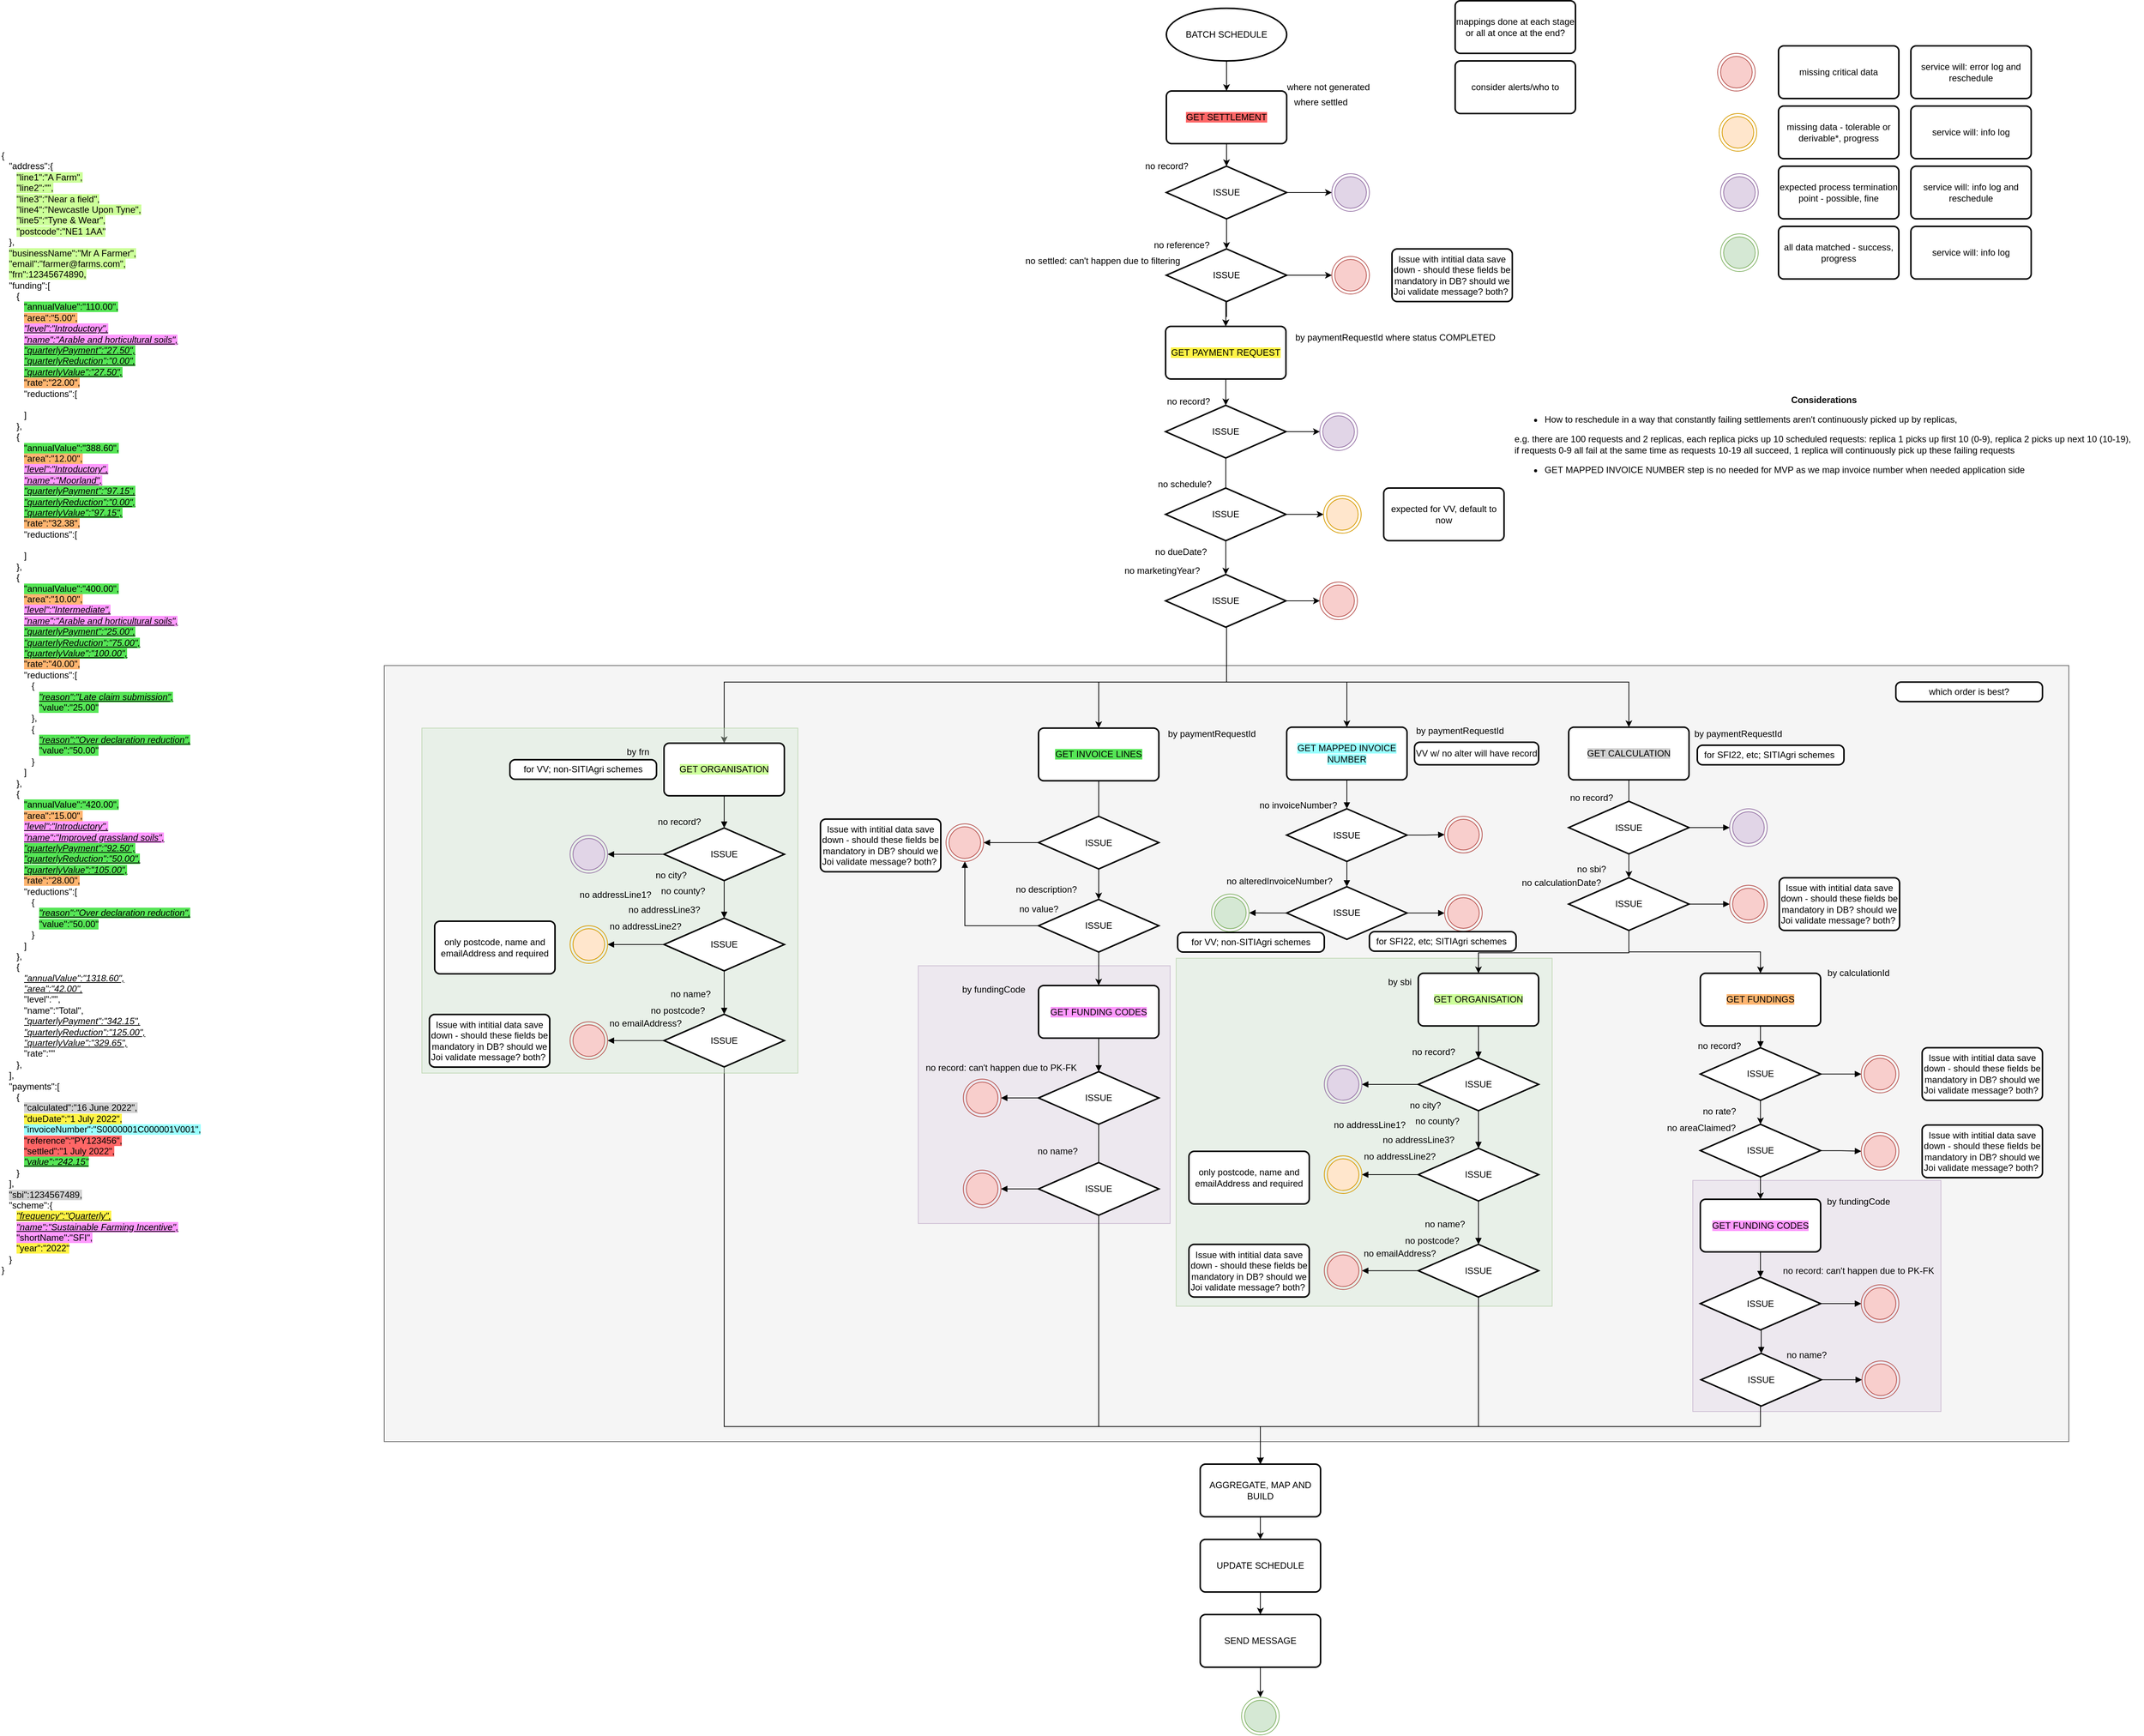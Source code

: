 <mxfile version="20.2.5" type="device"><diagram id="zHEQ0ik8PjDhDu7kq0nJ" name="Page-1"><mxGraphModel dx="5728" dy="2200" grid="1" gridSize="10" guides="1" tooltips="1" connect="1" arrows="1" fold="1" page="1" pageScale="1" pageWidth="827" pageHeight="1169" math="0" shadow="0"><root><mxCell id="0"/><mxCell id="1" parent="0"/><mxCell id="Yik_Grj0OSXRVgtuTlDM-26" value="" style="whiteSpace=wrap;html=1;labelBackgroundColor=#99FFFF;fillColor=#f5f5f5;strokeColor=#666666;fontColor=#333333;" parent="1" vertex="1"><mxGeometry x="-999" y="904.06" width="2240" height="1031.94" as="geometry"/></mxCell><mxCell id="GMnqrUVBTohBAbYzbJco-313" value="" style="whiteSpace=wrap;html=1;labelBackgroundColor=#99FFFF;fillColor=#d5e8d4;opacity=40;strokeColor=#82b366;" parent="1" vertex="1"><mxGeometry x="54" y="1293.25" width="500" height="462.75" as="geometry"/></mxCell><mxCell id="GMnqrUVBTohBAbYzbJco-312" value="" style="whiteSpace=wrap;html=1;labelBackgroundColor=#99FFFF;fillColor=#e1d5e7;opacity=40;strokeColor=#9673a6;" parent="1" vertex="1"><mxGeometry x="741" y="1588.69" width="330" height="307.31" as="geometry"/></mxCell><mxCell id="GMnqrUVBTohBAbYzbJco-311" value="" style="whiteSpace=wrap;html=1;labelBackgroundColor=#99FFFF;fillColor=#e1d5e7;opacity=40;strokeColor=#9673a6;" parent="1" vertex="1"><mxGeometry x="-289" y="1303.25" width="335" height="342.75" as="geometry"/></mxCell><mxCell id="ShpcvK3rZEgdpy1kp-PV-12" value="" style="edgeStyle=orthogonalEdgeStyle;rounded=0;orthogonalLoop=1;jettySize=auto;html=1;exitX=1;exitY=0.5;exitDx=0;exitDy=0;exitPerimeter=0;" parent="1" source="ShpcvK3rZEgdpy1kp-PV-2" target="ShpcvK3rZEgdpy1kp-PV-10" edge="1"><mxGeometry relative="1" as="geometry"/></mxCell><mxCell id="ShpcvK3rZEgdpy1kp-PV-13" style="edgeStyle=orthogonalEdgeStyle;rounded=0;orthogonalLoop=1;jettySize=auto;html=1;exitX=0.5;exitY=1;exitDx=0;exitDy=0;exitPerimeter=0;entryX=0.5;entryY=0;entryDx=0;entryDy=0;" parent="1" source="ShpcvK3rZEgdpy1kp-PV-2" target="ShpcvK3rZEgdpy1kp-PV-4" edge="1"><mxGeometry relative="1" as="geometry"/></mxCell><mxCell id="ShpcvK3rZEgdpy1kp-PV-20" value="" style="edgeStyle=orthogonalEdgeStyle;rounded=0;orthogonalLoop=1;jettySize=auto;html=1;" parent="1" source="ShpcvK3rZEgdpy1kp-PV-2" target="ShpcvK3rZEgdpy1kp-PV-4" edge="1"><mxGeometry relative="1" as="geometry"/></mxCell><mxCell id="ShpcvK3rZEgdpy1kp-PV-2" value="ISSUE" style="strokeWidth=2;html=1;shape=mxgraph.flowchart.decision;whiteSpace=wrap;" parent="1" vertex="1"><mxGeometry x="41" y="350" width="160" height="70" as="geometry"/></mxCell><mxCell id="ShpcvK3rZEgdpy1kp-PV-15" style="edgeStyle=orthogonalEdgeStyle;rounded=0;orthogonalLoop=1;jettySize=auto;html=1;exitX=0.5;exitY=1;exitDx=0;exitDy=0;exitPerimeter=0;entryX=0.5;entryY=0;entryDx=0;entryDy=0;" parent="1" source="ShpcvK3rZEgdpy1kp-PV-3" target="ShpcvK3rZEgdpy1kp-PV-5" edge="1"><mxGeometry relative="1" as="geometry"/></mxCell><mxCell id="ShpcvK3rZEgdpy1kp-PV-3" value="BATCH SCHEDULE" style="strokeWidth=2;html=1;shape=mxgraph.flowchart.start_1;whiteSpace=wrap;" parent="1" vertex="1"><mxGeometry x="41" y="30" width="160" height="70" as="geometry"/></mxCell><mxCell id="GMnqrUVBTohBAbYzbJco-108" value="" style="edgeStyle=orthogonalEdgeStyle;rounded=0;orthogonalLoop=1;jettySize=auto;html=1;" parent="1" source="ShpcvK3rZEgdpy1kp-PV-4" target="GMnqrUVBTohBAbYzbJco-107" edge="1"><mxGeometry relative="1" as="geometry"/></mxCell><mxCell id="ShpcvK3rZEgdpy1kp-PV-4" value="&lt;span style=&quot;background-color: rgb(255, 243, 69);&quot;&gt;GET PAYMENT REQUEST&lt;/span&gt;" style="rounded=1;whiteSpace=wrap;html=1;absoluteArcSize=1;arcSize=14;strokeWidth=2;" parent="1" vertex="1"><mxGeometry x="40" y="453" width="160" height="70" as="geometry"/></mxCell><mxCell id="GMnqrUVBTohBAbYzbJco-90" value="" style="edgeStyle=orthogonalEdgeStyle;rounded=0;orthogonalLoop=1;jettySize=auto;html=1;" parent="1" source="ShpcvK3rZEgdpy1kp-PV-5" target="GMnqrUVBTohBAbYzbJco-89" edge="1"><mxGeometry relative="1" as="geometry"/></mxCell><mxCell id="ShpcvK3rZEgdpy1kp-PV-5" value="&lt;span style=&quot;background-color: rgb(255, 102, 102);&quot;&gt;GET SETTLEMENT&lt;/span&gt;" style="rounded=1;whiteSpace=wrap;html=1;absoluteArcSize=1;arcSize=14;strokeWidth=2;" parent="1" vertex="1"><mxGeometry x="41" y="140" width="160" height="70" as="geometry"/></mxCell><mxCell id="GMnqrUVBTohBAbYzbJco-106" value="" style="edgeStyle=orthogonalEdgeStyle;rounded=0;orthogonalLoop=1;jettySize=auto;html=1;" parent="1" source="ShpcvK3rZEgdpy1kp-PV-6" target="GMnqrUVBTohBAbYzbJco-21" edge="1"><mxGeometry relative="1" as="geometry"/></mxCell><mxCell id="Yik_Grj0OSXRVgtuTlDM-4" value="" style="edgeStyle=orthogonalEdgeStyle;rounded=0;orthogonalLoop=1;jettySize=auto;html=1;entryX=0.5;entryY=0;entryDx=0;entryDy=0;" parent="1" source="ShpcvK3rZEgdpy1kp-PV-6" target="GMnqrUVBTohBAbYzbJco-117" edge="1"><mxGeometry relative="1" as="geometry"><mxPoint x="121" y="676" as="targetPoint"/><Array as="points"><mxPoint x="121" y="926"/><mxPoint x="281" y="926"/></Array></mxGeometry></mxCell><mxCell id="ShpcvK3rZEgdpy1kp-PV-6" value="ISSUE" style="strokeWidth=2;html=1;shape=mxgraph.flowchart.decision;whiteSpace=wrap;" parent="1" vertex="1"><mxGeometry x="40" y="783" width="160" height="70" as="geometry"/></mxCell><mxCell id="ShpcvK3rZEgdpy1kp-PV-37" style="edgeStyle=orthogonalEdgeStyle;rounded=0;orthogonalLoop=1;jettySize=auto;html=1;exitX=0.5;exitY=1;exitDx=0;exitDy=0;entryX=0.5;entryY=0;entryDx=0;entryDy=0;entryPerimeter=0;" parent="1" source="ShpcvK3rZEgdpy1kp-PV-9" target="ShpcvK3rZEgdpy1kp-PV-36" edge="1"><mxGeometry relative="1" as="geometry"/></mxCell><mxCell id="ShpcvK3rZEgdpy1kp-PV-9" value="&lt;span style=&quot;background-color: rgb(209, 209, 209);&quot;&gt;GET CALCULATION&lt;/span&gt;" style="rounded=1;whiteSpace=wrap;html=1;absoluteArcSize=1;arcSize=14;strokeWidth=2;" parent="1" vertex="1"><mxGeometry x="576" y="986" width="160" height="70" as="geometry"/></mxCell><mxCell id="ShpcvK3rZEgdpy1kp-PV-10" value="" style="ellipse;html=1;shape=endState;fillColor=#f8cecc;strokeColor=#b85450;" parent="1" vertex="1"><mxGeometry x="261" y="360" width="50" height="50" as="geometry"/></mxCell><mxCell id="GMnqrUVBTohBAbYzbJco-217" value="" style="edgeStyle=orthogonalEdgeStyle;rounded=0;orthogonalLoop=1;jettySize=auto;html=1;startArrow=none;startFill=0;endArrow=block;endFill=1;entryX=0.5;entryY=0;entryDx=0;entryDy=0;entryPerimeter=0;" parent="1" source="ShpcvK3rZEgdpy1kp-PV-35" target="GMnqrUVBTohBAbYzbJco-191" edge="1"><mxGeometry relative="1" as="geometry"/></mxCell><mxCell id="ShpcvK3rZEgdpy1kp-PV-35" value="&lt;span style=&quot;background-color: rgb(204, 255, 153);&quot;&gt;GET ORGANISATION&lt;/span&gt;" style="rounded=1;whiteSpace=wrap;html=1;absoluteArcSize=1;arcSize=14;strokeWidth=2;" parent="1" vertex="1"><mxGeometry x="376" y="1313.25" width="160" height="70" as="geometry"/></mxCell><mxCell id="ShpcvK3rZEgdpy1kp-PV-38" value="" style="edgeStyle=orthogonalEdgeStyle;rounded=0;orthogonalLoop=1;jettySize=auto;html=1;exitX=0.5;exitY=1;exitDx=0;exitDy=0;exitPerimeter=0;entryX=0.5;entryY=0;entryDx=0;entryDy=0;" parent="1" source="ShpcvK3rZEgdpy1kp-PV-36" target="ShpcvK3rZEgdpy1kp-PV-35" edge="1"><mxGeometry relative="1" as="geometry"><Array as="points"><mxPoint x="656" y="1286"/><mxPoint x="456" y="1286"/></Array></mxGeometry></mxCell><mxCell id="GMnqrUVBTohBAbYzbJco-135" value="" style="edgeStyle=orthogonalEdgeStyle;rounded=0;orthogonalLoop=1;jettySize=auto;html=1;startArrow=none;startFill=0;endArrow=block;endFill=1;" parent="1" source="ShpcvK3rZEgdpy1kp-PV-36" target="GMnqrUVBTohBAbYzbJco-134" edge="1"><mxGeometry relative="1" as="geometry"/></mxCell><mxCell id="ShpcvK3rZEgdpy1kp-PV-36" value="ISSUE" style="strokeWidth=2;html=1;shape=mxgraph.flowchart.decision;whiteSpace=wrap;" parent="1" vertex="1"><mxGeometry x="576" y="1186.25" width="160" height="70" as="geometry"/></mxCell><mxCell id="WUD91nmuDiih2VALlYm9-17" value="{&lt;br&gt;&amp;nbsp; &amp;nbsp;&quot;address&quot;:{&lt;br&gt;&amp;nbsp; &amp;nbsp; &amp;nbsp; &lt;span style=&quot;background-color: rgb(204, 255, 153);&quot;&gt;&quot;line1&quot;:&quot;A Farm&quot;,&lt;/span&gt;&lt;br&gt;&amp;nbsp; &amp;nbsp; &amp;nbsp; &lt;span style=&quot;background-color: rgb(204, 255, 153);&quot;&gt;&quot;line2&quot;:&quot;&quot;,&lt;/span&gt;&lt;br&gt;&amp;nbsp; &amp;nbsp; &amp;nbsp; &lt;span style=&quot;background-color: rgb(204, 255, 153);&quot;&gt;&quot;line3&quot;:&quot;Near a field&quot;,&lt;/span&gt;&lt;br&gt;&amp;nbsp; &amp;nbsp; &amp;nbsp; &lt;span style=&quot;background-color: rgb(204, 255, 153);&quot;&gt;&quot;line4&quot;:&quot;Newcastle Upon Tyne&quot;,&lt;/span&gt;&lt;br&gt;&amp;nbsp; &amp;nbsp; &amp;nbsp; &lt;span style=&quot;background-color: rgb(204, 255, 153);&quot;&gt;&quot;line5&quot;:&quot;Tyne &amp;amp; Wear&quot;,&lt;/span&gt;&lt;br&gt;&amp;nbsp; &amp;nbsp; &amp;nbsp; &lt;span style=&quot;background-color: rgb(204, 255, 153);&quot;&gt;&quot;postcode&quot;:&quot;NE1 1AA&quot;&lt;/span&gt;&lt;br&gt;&amp;nbsp; &amp;nbsp;},&lt;br&gt;&amp;nbsp; &amp;nbsp;&lt;span style=&quot;background-color: rgb(204, 255, 153);&quot;&gt;&quot;businessName&quot;:&quot;Mr A Farmer&quot;,&lt;/span&gt;&lt;br&gt;&amp;nbsp; &amp;nbsp;&lt;span style=&quot;background-color: rgb(204, 255, 153);&quot;&gt;&quot;email&quot;:&quot;farmer@farms.com&quot;,&lt;/span&gt;&lt;br&gt;&amp;nbsp; &amp;nbsp;&lt;span style=&quot;background-color: rgb(204, 255, 153);&quot;&gt;&quot;frn&quot;:12345674890,&lt;/span&gt;&lt;br&gt;&amp;nbsp; &amp;nbsp;&quot;funding&quot;:[&lt;br&gt;&amp;nbsp; &amp;nbsp; &amp;nbsp; {&lt;br&gt;&amp;nbsp; &amp;nbsp; &amp;nbsp; &amp;nbsp; &amp;nbsp;&lt;span style=&quot;background-color: rgb(86, 230, 86);&quot;&gt;&quot;annualValue&quot;:&quot;110.00&quot;,&lt;/span&gt;&lt;br&gt;&amp;nbsp; &amp;nbsp; &amp;nbsp; &amp;nbsp; &amp;nbsp;&lt;span style=&quot;background-color: rgb(255, 181, 112);&quot;&gt;&quot;area&quot;:&quot;5.00&quot;,&lt;/span&gt;&lt;br&gt;&amp;nbsp; &amp;nbsp; &amp;nbsp; &amp;nbsp; &amp;nbsp;&lt;u style=&quot;&quot;&gt;&lt;i style=&quot;background-color: rgb(255, 153, 255);&quot;&gt;&quot;level&quot;:&quot;Introductory&quot;,&lt;/i&gt;&lt;/u&gt;&lt;br&gt;&amp;nbsp; &amp;nbsp; &amp;nbsp; &amp;nbsp; &amp;nbsp;&lt;i style=&quot;&quot;&gt;&lt;u style=&quot;background-color: rgb(255, 153, 255);&quot;&gt;&quot;name&quot;:&quot;Arable and horticultural soils&quot;,&lt;/u&gt;&lt;/i&gt;&lt;br&gt;&amp;nbsp; &amp;nbsp; &amp;nbsp; &amp;nbsp; &amp;nbsp;&lt;u&gt;&lt;i style=&quot;background-color: rgb(86, 230, 86);&quot;&gt;&quot;quarterlyPayment&quot;:&quot;27.50&quot;,&lt;/i&gt;&lt;/u&gt;&lt;br&gt;&amp;nbsp; &amp;nbsp; &amp;nbsp; &amp;nbsp; &amp;nbsp;&lt;u&gt;&lt;i style=&quot;background-color: rgb(86, 230, 86);&quot;&gt;&quot;quarterlyReduction&quot;:&quot;0.00&quot;,&lt;/i&gt;&lt;/u&gt;&lt;br&gt;&amp;nbsp; &amp;nbsp; &amp;nbsp; &amp;nbsp; &amp;nbsp;&lt;u&gt;&lt;i style=&quot;background-color: rgb(86, 230, 86);&quot;&gt;&quot;quarterlyValue&quot;:&quot;27.50&quot;,&lt;/i&gt;&lt;/u&gt;&lt;br&gt;&amp;nbsp; &amp;nbsp; &amp;nbsp; &amp;nbsp; &amp;nbsp;&lt;span style=&quot;background-color: rgb(255, 181, 112);&quot;&gt;&quot;rate&quot;:&quot;22.00&quot;,&lt;/span&gt;&lt;br&gt;&amp;nbsp; &amp;nbsp; &amp;nbsp; &amp;nbsp; &amp;nbsp;&quot;reductions&quot;:[&lt;br&gt;&amp;nbsp; &amp;nbsp; &amp;nbsp; &amp;nbsp; &amp;nbsp; &amp;nbsp;&amp;nbsp;&lt;br&gt;&amp;nbsp; &amp;nbsp; &amp;nbsp; &amp;nbsp; &amp;nbsp;]&lt;br&gt;&amp;nbsp; &amp;nbsp; &amp;nbsp; },&lt;br&gt;&amp;nbsp; &amp;nbsp; &amp;nbsp; {&lt;br&gt;&amp;nbsp; &amp;nbsp; &amp;nbsp; &amp;nbsp; &amp;nbsp;&lt;span style=&quot;background-color: rgb(86, 230, 86);&quot;&gt;&quot;annualValue&quot;:&quot;388.60&quot;,&lt;/span&gt;&lt;br&gt;&amp;nbsp; &amp;nbsp; &amp;nbsp; &amp;nbsp; &amp;nbsp;&lt;span style=&quot;background-color: rgb(255, 181, 112);&quot;&gt;&quot;area&quot;:&quot;12.00&quot;,&lt;/span&gt;&lt;br&gt;&amp;nbsp; &amp;nbsp; &amp;nbsp; &amp;nbsp; &amp;nbsp;&lt;u&gt;&lt;i style=&quot;background-color: rgb(255, 153, 255);&quot;&gt;&quot;level&quot;:&quot;Introductory&quot;,&lt;/i&gt;&lt;/u&gt;&lt;br&gt;&amp;nbsp; &amp;nbsp; &amp;nbsp; &amp;nbsp; &amp;nbsp;&lt;u&gt;&lt;i style=&quot;background-color: rgb(255, 153, 255);&quot;&gt;&quot;name&quot;:&quot;Moorland&quot;,&lt;/i&gt;&lt;/u&gt;&lt;br&gt;&amp;nbsp; &amp;nbsp; &amp;nbsp; &amp;nbsp; &amp;nbsp;&lt;u style=&quot;&quot;&gt;&lt;i style=&quot;background-color: rgb(86, 230, 86);&quot;&gt;&quot;quarterlyPayment&quot;:&quot;97.15&quot;,&lt;/i&gt;&lt;/u&gt;&lt;br&gt;&amp;nbsp; &amp;nbsp; &amp;nbsp; &amp;nbsp; &lt;i style=&quot;&quot;&gt;&amp;nbsp;&lt;/i&gt;&lt;i style=&quot;text-decoration-line: underline; background-color: rgb(86, 230, 86);&quot;&gt;&quot;quarterlyReduction&quot;:&quot;0.00&quot;,&lt;/i&gt;&lt;br&gt;&amp;nbsp; &amp;nbsp; &amp;nbsp; &amp;nbsp; &amp;nbsp;&lt;u&gt;&lt;i style=&quot;background-color: rgb(86, 230, 86);&quot;&gt;&quot;quarterlyValue&quot;:&quot;97.15&quot;,&lt;/i&gt;&lt;/u&gt;&lt;br&gt;&amp;nbsp; &amp;nbsp; &amp;nbsp; &amp;nbsp; &amp;nbsp;&lt;span style=&quot;background-color: rgb(255, 181, 112);&quot;&gt;&quot;rate&quot;:&quot;32.38&quot;,&lt;/span&gt;&lt;br&gt;&amp;nbsp; &amp;nbsp; &amp;nbsp; &amp;nbsp; &amp;nbsp;&quot;reductions&quot;:[&lt;br&gt;&amp;nbsp; &amp;nbsp; &amp;nbsp; &amp;nbsp; &amp;nbsp; &amp;nbsp;&amp;nbsp;&lt;br&gt;&amp;nbsp; &amp;nbsp; &amp;nbsp; &amp;nbsp; &amp;nbsp;]&lt;br&gt;&amp;nbsp; &amp;nbsp; &amp;nbsp; },&lt;br&gt;&amp;nbsp; &amp;nbsp; &amp;nbsp; {&lt;br&gt;&amp;nbsp; &amp;nbsp; &amp;nbsp; &amp;nbsp; &amp;nbsp;&lt;span style=&quot;background-color: rgb(86, 230, 86);&quot;&gt;&quot;annualValue&quot;:&quot;400.00&quot;,&lt;/span&gt;&lt;br&gt;&amp;nbsp; &amp;nbsp; &amp;nbsp; &amp;nbsp; &amp;nbsp;&lt;span style=&quot;background-color: rgb(255, 181, 112);&quot;&gt;&quot;area&quot;:&quot;10.00&quot;,&lt;/span&gt;&lt;br&gt;&amp;nbsp; &amp;nbsp; &amp;nbsp; &amp;nbsp; &amp;nbsp;&lt;u style=&quot;&quot;&gt;&lt;i style=&quot;background-color: rgb(255, 153, 255);&quot;&gt;&quot;level&quot;:&quot;Intermediate&quot;,&lt;/i&gt;&lt;/u&gt;&lt;br&gt;&amp;nbsp; &amp;nbsp; &amp;nbsp; &amp;nbsp; &amp;nbsp;&lt;u style=&quot;&quot;&gt;&lt;i style=&quot;background-color: rgb(255, 153, 255);&quot;&gt;&quot;name&quot;:&quot;Arable and horticultural soils&quot;,&lt;/i&gt;&lt;/u&gt;&lt;br&gt;&amp;nbsp; &amp;nbsp; &amp;nbsp; &amp;nbsp; &amp;nbsp;&lt;u&gt;&lt;i style=&quot;background-color: rgb(86, 230, 86);&quot;&gt;&quot;quarterlyPayment&quot;:&quot;25.00&quot;,&lt;/i&gt;&lt;/u&gt;&lt;br&gt;&amp;nbsp; &amp;nbsp; &amp;nbsp; &amp;nbsp; &amp;nbsp;&lt;u&gt;&lt;i style=&quot;background-color: rgb(86, 230, 86);&quot;&gt;&quot;quarterlyReduction&quot;:&quot;75.00&quot;,&lt;/i&gt;&lt;/u&gt;&lt;br&gt;&amp;nbsp; &amp;nbsp; &amp;nbsp; &amp;nbsp; &amp;nbsp;&lt;u&gt;&lt;i style=&quot;background-color: rgb(86, 230, 86);&quot;&gt;&quot;quarterlyValue&quot;:&quot;100.00&quot;,&lt;/i&gt;&lt;/u&gt;&lt;br&gt;&amp;nbsp; &amp;nbsp; &amp;nbsp; &amp;nbsp; &amp;nbsp;&lt;span style=&quot;background-color: rgb(255, 181, 112);&quot;&gt;&quot;rate&quot;:&quot;40.00&quot;,&lt;/span&gt;&lt;br&gt;&amp;nbsp; &amp;nbsp; &amp;nbsp; &amp;nbsp; &amp;nbsp;&quot;reductions&quot;:[&lt;br&gt;&amp;nbsp; &amp;nbsp; &amp;nbsp; &amp;nbsp; &amp;nbsp; &amp;nbsp; {&lt;br&gt;&amp;nbsp; &amp;nbsp; &amp;nbsp; &amp;nbsp; &amp;nbsp; &amp;nbsp; &amp;nbsp; &amp;nbsp;&lt;u&gt;&lt;i style=&quot;background-color: rgb(86, 230, 86);&quot;&gt;&quot;reason&quot;:&quot;Late claim submission&quot;,&lt;/i&gt;&lt;/u&gt;&lt;br&gt;&amp;nbsp; &amp;nbsp; &amp;nbsp; &amp;nbsp; &amp;nbsp; &amp;nbsp; &amp;nbsp; &amp;nbsp;&lt;span style=&quot;background-color: rgb(86, 230, 86);&quot;&gt;&quot;value&quot;:&quot;25.00&quot;&lt;/span&gt;&lt;br&gt;&amp;nbsp; &amp;nbsp; &amp;nbsp; &amp;nbsp; &amp;nbsp; &amp;nbsp; },&lt;br&gt;&amp;nbsp; &amp;nbsp; &amp;nbsp; &amp;nbsp; &amp;nbsp; &amp;nbsp; {&lt;br&gt;&amp;nbsp; &amp;nbsp; &amp;nbsp; &amp;nbsp; &amp;nbsp; &amp;nbsp; &amp;nbsp; &amp;nbsp;&lt;u&gt;&lt;i style=&quot;background-color: rgb(86, 230, 86);&quot;&gt;&quot;reason&quot;:&quot;Over declaration reduction&quot;,&lt;/i&gt;&lt;/u&gt;&lt;br&gt;&amp;nbsp; &amp;nbsp; &amp;nbsp; &amp;nbsp; &amp;nbsp; &amp;nbsp; &amp;nbsp; &amp;nbsp;&lt;span style=&quot;background-color: rgb(86, 230, 86);&quot;&gt;&quot;value&quot;:&quot;50.00&quot;&lt;/span&gt;&lt;br&gt;&amp;nbsp; &amp;nbsp; &amp;nbsp; &amp;nbsp; &amp;nbsp; &amp;nbsp; }&lt;br&gt;&amp;nbsp; &amp;nbsp; &amp;nbsp; &amp;nbsp; &amp;nbsp;]&lt;br&gt;&amp;nbsp; &amp;nbsp; &amp;nbsp; },&lt;br&gt;&amp;nbsp; &amp;nbsp; &amp;nbsp; {&lt;br&gt;&amp;nbsp; &amp;nbsp; &amp;nbsp; &amp;nbsp; &amp;nbsp;&lt;span style=&quot;background-color: rgb(86, 230, 86);&quot;&gt;&quot;annualValue&quot;:&quot;420.00&quot;,&lt;/span&gt;&lt;br&gt;&amp;nbsp; &amp;nbsp; &amp;nbsp; &amp;nbsp; &amp;nbsp;&lt;span style=&quot;background-color: rgb(255, 181, 112);&quot;&gt;&quot;area&quot;:&quot;15.00&quot;,&lt;/span&gt;&lt;br&gt;&amp;nbsp; &amp;nbsp; &amp;nbsp; &amp;nbsp; &amp;nbsp;&lt;u&gt;&lt;i style=&quot;background-color: rgb(255, 153, 255);&quot;&gt;&quot;level&quot;:&quot;Introductory&quot;,&lt;/i&gt;&lt;/u&gt;&lt;br&gt;&amp;nbsp; &amp;nbsp; &amp;nbsp; &amp;nbsp; &amp;nbsp;&lt;u&gt;&lt;i style=&quot;background-color: rgb(255, 153, 255);&quot;&gt;&quot;name&quot;:&quot;Improved grassland soils&quot;,&lt;/i&gt;&lt;/u&gt;&lt;br&gt;&amp;nbsp; &amp;nbsp; &amp;nbsp; &amp;nbsp; &amp;nbsp;&lt;u style=&quot;&quot;&gt;&lt;i style=&quot;background-color: rgb(86, 230, 86);&quot;&gt;&quot;quarterlyPayment&quot;:&quot;92.50&quot;,&lt;/i&gt;&lt;/u&gt;&lt;br&gt;&amp;nbsp; &amp;nbsp; &amp;nbsp; &amp;nbsp; &amp;nbsp;&lt;u style=&quot;&quot;&gt;&lt;i style=&quot;background-color: rgb(86, 230, 86);&quot;&gt;&quot;quarterlyReduction&quot;:&quot;50.00&quot;,&lt;/i&gt;&lt;/u&gt;&lt;br&gt;&amp;nbsp; &amp;nbsp; &amp;nbsp; &amp;nbsp; &amp;nbsp;&lt;u&gt;&lt;i style=&quot;background-color: rgb(86, 230, 86);&quot;&gt;&quot;quarterlyValue&quot;:&quot;105.00&quot;,&lt;/i&gt;&lt;/u&gt;&lt;br&gt;&amp;nbsp; &amp;nbsp; &amp;nbsp; &amp;nbsp; &amp;nbsp;&lt;span style=&quot;background-color: rgb(255, 181, 112);&quot;&gt;&quot;rate&quot;:&quot;28.00&quot;,&lt;/span&gt;&lt;br&gt;&amp;nbsp; &amp;nbsp; &amp;nbsp; &amp;nbsp; &amp;nbsp;&quot;reductions&quot;:[&lt;br&gt;&amp;nbsp; &amp;nbsp; &amp;nbsp; &amp;nbsp; &amp;nbsp; &amp;nbsp; {&lt;br&gt;&amp;nbsp; &amp;nbsp; &amp;nbsp; &amp;nbsp; &amp;nbsp; &amp;nbsp; &amp;nbsp; &amp;nbsp;&lt;u&gt;&lt;i style=&quot;background-color: rgb(86, 230, 86);&quot;&gt;&quot;reason&quot;:&quot;Over declaration reduction&quot;,&lt;/i&gt;&lt;/u&gt;&lt;br&gt;&amp;nbsp; &amp;nbsp; &amp;nbsp; &amp;nbsp; &amp;nbsp; &amp;nbsp; &amp;nbsp; &amp;nbsp;&lt;span style=&quot;background-color: rgb(86, 230, 86);&quot;&gt;&quot;value&quot;:&quot;50.00&quot;&lt;/span&gt;&lt;br&gt;&amp;nbsp; &amp;nbsp; &amp;nbsp; &amp;nbsp; &amp;nbsp; &amp;nbsp; }&lt;br&gt;&amp;nbsp; &amp;nbsp; &amp;nbsp; &amp;nbsp; &amp;nbsp;]&lt;br&gt;&amp;nbsp; &amp;nbsp; &amp;nbsp; },&lt;br&gt;&amp;nbsp; &amp;nbsp; &amp;nbsp; {&lt;br&gt;&amp;nbsp; &amp;nbsp; &amp;nbsp; &amp;nbsp; &amp;nbsp;&lt;u&gt;&lt;i&gt;&quot;annualValue&quot;:&quot;1318.60&quot;,&lt;/i&gt;&lt;/u&gt;&lt;br&gt;&amp;nbsp; &amp;nbsp; &amp;nbsp; &amp;nbsp; &amp;nbsp;&lt;u&gt;&lt;i&gt;&quot;area&quot;:&quot;42.00&quot;,&lt;/i&gt;&lt;/u&gt;&lt;br&gt;&amp;nbsp; &amp;nbsp; &amp;nbsp; &amp;nbsp; &amp;nbsp;&quot;level&quot;:&quot;&quot;,&lt;br&gt;&amp;nbsp; &amp;nbsp; &amp;nbsp; &amp;nbsp; &amp;nbsp;&quot;name&quot;:&quot;Total&quot;,&lt;br&gt;&amp;nbsp; &amp;nbsp; &amp;nbsp; &amp;nbsp; &amp;nbsp;&lt;u&gt;&lt;i&gt;&quot;quarterlyPayment&quot;:&quot;342.15&quot;,&lt;/i&gt;&lt;/u&gt;&lt;br&gt;&amp;nbsp; &amp;nbsp; &amp;nbsp; &amp;nbsp; &amp;nbsp;&lt;u&gt;&lt;i&gt;&quot;quarterlyReduction&quot;:&quot;125.00&quot;,&lt;/i&gt;&lt;/u&gt;&lt;br&gt;&amp;nbsp; &amp;nbsp; &amp;nbsp; &amp;nbsp; &amp;nbsp;&lt;u&gt;&lt;i&gt;&quot;quarterlyValue&quot;:&quot;329.65&quot;,&lt;/i&gt;&lt;/u&gt;&lt;br&gt;&amp;nbsp; &amp;nbsp; &amp;nbsp; &amp;nbsp; &amp;nbsp;&quot;rate&quot;:&quot;&quot;&lt;br&gt;&amp;nbsp; &amp;nbsp; &amp;nbsp; },&lt;br&gt;&amp;nbsp; &amp;nbsp;],&lt;br&gt;&amp;nbsp; &amp;nbsp;&quot;payments&quot;:[&lt;br&gt;&amp;nbsp; &amp;nbsp; &amp;nbsp; {&lt;br&gt;&amp;nbsp; &amp;nbsp; &amp;nbsp; &amp;nbsp; &amp;nbsp;&lt;span style=&quot;background-color: rgb(209, 209, 209);&quot;&gt;&quot;calculated&quot;:&quot;16 June 2022&quot;,&lt;/span&gt;&lt;br&gt;&amp;nbsp; &amp;nbsp; &amp;nbsp; &amp;nbsp; &amp;nbsp;&lt;span style=&quot;background-color: rgb(255, 243, 69);&quot;&gt;&quot;dueDate&quot;:&quot;1 July 2022&quot;,&lt;/span&gt;&lt;br&gt;&amp;nbsp; &amp;nbsp; &amp;nbsp; &amp;nbsp; &amp;nbsp;&lt;span style=&quot;background-color: rgb(153, 255, 255);&quot;&gt;&quot;invoiceNumber&quot;:&quot;S0000001C000001V001&quot;,&lt;/span&gt;&lt;br&gt;&amp;nbsp; &amp;nbsp; &amp;nbsp; &amp;nbsp; &amp;nbsp;&lt;span style=&quot;background-color: rgb(255, 102, 102);&quot;&gt;&quot;reference&quot;:&quot;PY123456&quot;,&lt;/span&gt;&lt;br&gt;&amp;nbsp; &amp;nbsp; &amp;nbsp; &amp;nbsp; &amp;nbsp;&lt;span style=&quot;background-color: rgb(255, 102, 102);&quot;&gt;&quot;settled&quot;:&quot;1 July 2022&quot;,&lt;/span&gt;&lt;br&gt;&amp;nbsp; &amp;nbsp; &amp;nbsp; &amp;nbsp; &amp;nbsp;&lt;u style=&quot;&quot;&gt;&lt;i style=&quot;background-color: rgb(86, 230, 86);&quot;&gt;&quot;value&quot;:&quot;242.15&quot;&lt;/i&gt;&lt;/u&gt;&lt;br&gt;&amp;nbsp; &amp;nbsp; &amp;nbsp; }&lt;br&gt;&amp;nbsp; &amp;nbsp;],&lt;br&gt;&amp;nbsp; &amp;nbsp;&lt;span style=&quot;background-color: rgb(209, 209, 209);&quot;&gt;&quot;sbi&quot;:1234567489,&lt;/span&gt;&lt;br&gt;&amp;nbsp; &amp;nbsp;&quot;scheme&quot;:{&lt;br&gt;&amp;nbsp; &amp;nbsp; &amp;nbsp; &lt;span style=&quot;background-color: rgb(255, 243, 69);&quot;&gt;&lt;u&gt;&lt;i&gt;&quot;frequency&quot;:&quot;Quarterly&quot;,&lt;/i&gt;&lt;/u&gt;&lt;/span&gt;&lt;br&gt;&amp;nbsp; &amp;nbsp; &amp;nbsp; &lt;u&gt;&lt;i style=&quot;background-color: rgb(255, 153, 255);&quot;&gt;&quot;name&quot;:&quot;Sustainable Farming Incentive&quot;,&lt;/i&gt;&lt;/u&gt;&lt;br&gt;&amp;nbsp; &amp;nbsp; &amp;nbsp; &lt;span style=&quot;background-color: rgb(255, 153, 255);&quot;&gt;&quot;shortName&quot;:&quot;SFI&quot;,&lt;/span&gt;&lt;br&gt;&amp;nbsp; &amp;nbsp; &amp;nbsp; &lt;span style=&quot;background-color: rgb(255, 243, 69);&quot;&gt;&quot;year&quot;:&quot;2022&quot;&lt;/span&gt;&lt;br&gt;&amp;nbsp; &amp;nbsp;}&lt;br&gt;}" style="text;whiteSpace=wrap;html=1;fillColor=default;" parent="1" vertex="1"><mxGeometry x="-1510" y="211.69" width="300" height="1520" as="geometry"/></mxCell><mxCell id="WUD91nmuDiih2VALlYm9-52" value="" style="edgeStyle=orthogonalEdgeStyle;rounded=0;orthogonalLoop=1;jettySize=auto;html=1;fontColor=#000000;entryX=0.5;entryY=0;entryDx=0;entryDy=0;entryPerimeter=0;startArrow=none;" parent="1" source="GMnqrUVBTohBAbYzbJco-247" target="WUD91nmuDiih2VALlYm9-49" edge="1"><mxGeometry relative="1" as="geometry"><mxPoint x="831.0" y="1474.25" as="targetPoint"/></mxGeometry></mxCell><mxCell id="WUD91nmuDiih2VALlYm9-39" value="&lt;span style=&quot;background-color: rgb(255, 181, 112);&quot;&gt;GET FUNDINGS&lt;/span&gt;" style="rounded=1;whiteSpace=wrap;html=1;absoluteArcSize=1;arcSize=14;strokeWidth=2;" parent="1" vertex="1"><mxGeometry x="751" y="1313.25" width="160" height="70" as="geometry"/></mxCell><mxCell id="WUD91nmuDiih2VALlYm9-40" value="" style="edgeStyle=orthogonalEdgeStyle;rounded=0;orthogonalLoop=1;jettySize=auto;html=1;exitX=0.5;exitY=1;exitDx=0;exitDy=0;exitPerimeter=0;entryX=0.5;entryY=0;entryDx=0;entryDy=0;" parent="1" source="ShpcvK3rZEgdpy1kp-PV-36" target="WUD91nmuDiih2VALlYm9-39" edge="1"><mxGeometry relative="1" as="geometry"/></mxCell><mxCell id="WUD91nmuDiih2VALlYm9-46" value="mappings done at each stage or all at once at the end?" style="rounded=1;whiteSpace=wrap;html=1;absoluteArcSize=1;arcSize=14;strokeWidth=2;" parent="1" vertex="1"><mxGeometry x="425" y="20" width="160" height="70" as="geometry"/></mxCell><mxCell id="GMnqrUVBTohBAbYzbJco-257" value="" style="edgeStyle=orthogonalEdgeStyle;rounded=0;orthogonalLoop=1;jettySize=auto;html=1;startArrow=none;startFill=0;endArrow=block;endFill=1;" parent="1" source="WUD91nmuDiih2VALlYm9-49" target="GMnqrUVBTohBAbYzbJco-255" edge="1"><mxGeometry relative="1" as="geometry"/></mxCell><mxCell id="WUD91nmuDiih2VALlYm9-49" value="ISSUE" style="strokeWidth=2;html=1;shape=mxgraph.flowchart.decision;whiteSpace=wrap;" parent="1" vertex="1"><mxGeometry x="751" y="1514.06" width="160" height="70" as="geometry"/></mxCell><mxCell id="WUD91nmuDiih2VALlYm9-56" value="consider alerts/who to" style="rounded=1;whiteSpace=wrap;html=1;absoluteArcSize=1;arcSize=14;strokeWidth=2;" parent="1" vertex="1"><mxGeometry x="425" y="100" width="160" height="70" as="geometry"/></mxCell><mxCell id="WUD91nmuDiih2VALlYm9-68" value="where settled" style="text;html=1;align=center;verticalAlign=middle;resizable=0;points=[];autosize=1;strokeColor=none;fillColor=none;fontColor=#000000;" parent="1" vertex="1"><mxGeometry x="201" y="140" width="90" height="30" as="geometry"/></mxCell><mxCell id="WUD91nmuDiih2VALlYm9-69" value="no dueDate?" style="text;html=1;align=center;verticalAlign=middle;resizable=0;points=[];autosize=1;strokeColor=none;fillColor=none;fontColor=#000000;" parent="1" vertex="1"><mxGeometry x="15" y="738" width="90" height="30" as="geometry"/></mxCell><mxCell id="WUD91nmuDiih2VALlYm9-70" value="no marketingYear?" style="text;html=1;align=center;verticalAlign=middle;resizable=0;points=[];autosize=1;strokeColor=none;fillColor=none;fontColor=#000000;" parent="1" vertex="1"><mxGeometry x="-25" y="763" width="120" height="30" as="geometry"/></mxCell><mxCell id="WUD91nmuDiih2VALlYm9-71" value="where not generated" style="text;html=1;align=center;verticalAlign=middle;resizable=0;points=[];autosize=1;strokeColor=none;fillColor=none;fontColor=#000000;" parent="1" vertex="1"><mxGeometry x="191" y="120" width="130" height="30" as="geometry"/></mxCell><mxCell id="WUD91nmuDiih2VALlYm9-72" value="by paymentRequestId where status COMPLETED" style="text;html=1;align=center;verticalAlign=middle;resizable=0;points=[];autosize=1;strokeColor=none;fillColor=none;fontColor=#000000;" parent="1" vertex="1"><mxGeometry x="200" y="453" width="290" height="30" as="geometry"/></mxCell><mxCell id="WUD91nmuDiih2VALlYm9-73" value="no schedule?" style="text;html=1;align=center;verticalAlign=middle;resizable=0;points=[];autosize=1;strokeColor=none;fillColor=none;fontColor=#000000;" parent="1" vertex="1"><mxGeometry x="20" y="648" width="90" height="30" as="geometry"/></mxCell><mxCell id="WUD91nmuDiih2VALlYm9-76" value="no record?" style="text;html=1;align=center;verticalAlign=middle;resizable=0;points=[];autosize=1;strokeColor=none;fillColor=none;fontColor=#000000;" parent="1" vertex="1"><mxGeometry x="566" y="1064.5" width="80" height="30" as="geometry"/></mxCell><mxCell id="WUD91nmuDiih2VALlYm9-77" value="no calculationDate?" style="text;html=1;align=center;verticalAlign=middle;resizable=0;points=[];autosize=1;strokeColor=none;fillColor=none;fontColor=#000000;" parent="1" vertex="1"><mxGeometry x="501" y="1178.25" width="130" height="30" as="geometry"/></mxCell><mxCell id="WUD91nmuDiih2VALlYm9-78" value="no sbi?" style="text;html=1;align=center;verticalAlign=middle;resizable=0;points=[];autosize=1;strokeColor=none;fillColor=none;fontColor=#000000;" parent="1" vertex="1"><mxGeometry x="576" y="1159.5" width="60" height="30" as="geometry"/></mxCell><mxCell id="WUD91nmuDiih2VALlYm9-79" value="by sbi" style="text;html=1;align=center;verticalAlign=middle;resizable=0;points=[];autosize=1;strokeColor=none;fillColor=none;fontColor=#000000;" parent="1" vertex="1"><mxGeometry x="326" y="1310" width="50" height="30" as="geometry"/></mxCell><mxCell id="WUD91nmuDiih2VALlYm9-91" value="no areaClaimed?" style="text;html=1;align=center;verticalAlign=middle;resizable=0;points=[];autosize=1;strokeColor=none;fillColor=none;fontColor=#000000;" parent="1" vertex="1"><mxGeometry x="697" y="1503.94" width="110" height="30" as="geometry"/></mxCell><mxCell id="WUD91nmuDiih2VALlYm9-92" value="by calculationId" style="text;html=1;align=center;verticalAlign=middle;resizable=0;points=[];autosize=1;strokeColor=none;fillColor=none;fontColor=#000000;" parent="1" vertex="1"><mxGeometry x="906" y="1297.5" width="110" height="30" as="geometry"/></mxCell><mxCell id="WUD91nmuDiih2VALlYm9-94" style="edgeStyle=orthogonalEdgeStyle;rounded=0;orthogonalLoop=1;jettySize=auto;html=1;exitX=0.5;exitY=1;exitDx=0;exitDy=0;entryX=0.5;entryY=0;entryDx=0;entryDy=0;entryPerimeter=0;startArrow=none;" parent="1" source="GMnqrUVBTohBAbYzbJco-123" target="WUD91nmuDiih2VALlYm9-100" edge="1"><mxGeometry relative="1" as="geometry"/></mxCell><mxCell id="WUD91nmuDiih2VALlYm9-95" value="&lt;span style=&quot;background-color: rgb(86, 230, 86);&quot;&gt;GET INVOICE LINES&lt;/span&gt;" style="rounded=1;whiteSpace=wrap;html=1;absoluteArcSize=1;arcSize=14;strokeWidth=2;" parent="1" vertex="1"><mxGeometry x="-129" y="987.25" width="160" height="70" as="geometry"/></mxCell><mxCell id="GMnqrUVBTohBAbYzbJco-294" value="" style="edgeStyle=orthogonalEdgeStyle;rounded=0;orthogonalLoop=1;jettySize=auto;html=1;startArrow=none;startFill=0;endArrow=block;endFill=1;" parent="1" source="WUD91nmuDiih2VALlYm9-97" target="GMnqrUVBTohBAbYzbJco-286" edge="1"><mxGeometry relative="1" as="geometry"/></mxCell><mxCell id="WUD91nmuDiih2VALlYm9-97" value="&lt;span style=&quot;background-color: rgb(255, 153, 255);&quot;&gt;GET FUNDING CODES&lt;/span&gt;" style="rounded=1;whiteSpace=wrap;html=1;absoluteArcSize=1;arcSize=14;strokeWidth=2;" parent="1" vertex="1"><mxGeometry x="-129" y="1329.5" width="160" height="70" as="geometry"/></mxCell><mxCell id="WUD91nmuDiih2VALlYm9-98" value="" style="edgeStyle=orthogonalEdgeStyle;rounded=0;orthogonalLoop=1;jettySize=auto;html=1;exitX=0.5;exitY=1;exitDx=0;exitDy=0;exitPerimeter=0;entryX=0.5;entryY=0;entryDx=0;entryDy=0;" parent="1" source="WUD91nmuDiih2VALlYm9-100" target="WUD91nmuDiih2VALlYm9-97" edge="1"><mxGeometry relative="1" as="geometry"/></mxCell><mxCell id="GMnqrUVBTohBAbYzbJco-128" style="edgeStyle=orthogonalEdgeStyle;rounded=0;orthogonalLoop=1;jettySize=auto;html=1;exitX=0;exitY=0.5;exitDx=0;exitDy=0;exitPerimeter=0;entryX=0.5;entryY=1;entryDx=0;entryDy=0;startArrow=none;startFill=0;endArrow=block;endFill=1;" parent="1" source="WUD91nmuDiih2VALlYm9-100" target="GMnqrUVBTohBAbYzbJco-18" edge="1"><mxGeometry relative="1" as="geometry"/></mxCell><mxCell id="WUD91nmuDiih2VALlYm9-100" value="ISSUE" style="strokeWidth=2;html=1;shape=mxgraph.flowchart.decision;whiteSpace=wrap;" parent="1" vertex="1"><mxGeometry x="-129" y="1215" width="160" height="70" as="geometry"/></mxCell><mxCell id="WUD91nmuDiih2VALlYm9-102" value="no value?" style="text;html=1;align=center;verticalAlign=middle;resizable=0;points=[];autosize=1;strokeColor=none;fillColor=none;fontColor=#000000;" parent="1" vertex="1"><mxGeometry x="-169" y="1213.25" width="80" height="30" as="geometry"/></mxCell><mxCell id="WUD91nmuDiih2VALlYm9-104" value="no description?" style="text;html=1;align=center;verticalAlign=middle;resizable=0;points=[];autosize=1;strokeColor=none;fillColor=none;fontColor=#000000;" parent="1" vertex="1"><mxGeometry x="-169" y="1187.25" width="100" height="30" as="geometry"/></mxCell><mxCell id="WUD91nmuDiih2VALlYm9-105" value="by fundingCode" style="text;html=1;align=center;verticalAlign=middle;resizable=0;points=[];autosize=1;strokeColor=none;fillColor=none;fontColor=#000000;" parent="1" vertex="1"><mxGeometry x="-244" y="1319.5" width="110" height="30" as="geometry"/></mxCell><mxCell id="GMnqrUVBTohBAbYzbJco-267" value="" style="edgeStyle=orthogonalEdgeStyle;rounded=0;orthogonalLoop=1;jettySize=auto;html=1;startArrow=none;startFill=0;endArrow=block;endFill=1;" parent="1" source="WUD91nmuDiih2VALlYm9-122" target="GMnqrUVBTohBAbYzbJco-263" edge="1"><mxGeometry relative="1" as="geometry"/></mxCell><mxCell id="WUD91nmuDiih2VALlYm9-122" value="&lt;span style=&quot;background-color: rgb(255, 153, 255);&quot;&gt;GET FUNDING CODES&lt;/span&gt;" style="rounded=1;whiteSpace=wrap;html=1;absoluteArcSize=1;arcSize=14;strokeWidth=2;" parent="1" vertex="1"><mxGeometry x="751" y="1613.69" width="160" height="70" as="geometry"/></mxCell><mxCell id="WUD91nmuDiih2VALlYm9-123" value="" style="edgeStyle=orthogonalEdgeStyle;rounded=0;orthogonalLoop=1;jettySize=auto;html=1;entryX=0.5;entryY=0;entryDx=0;entryDy=0;exitX=0.5;exitY=1;exitDx=0;exitDy=0;exitPerimeter=0;" parent="1" source="WUD91nmuDiih2VALlYm9-49" target="WUD91nmuDiih2VALlYm9-122" edge="1"><mxGeometry relative="1" as="geometry"><mxPoint x="1571" y="1826" as="sourcePoint"/></mxGeometry></mxCell><mxCell id="WUD91nmuDiih2VALlYm9-125" value="by fundingCode" style="text;html=1;align=center;verticalAlign=middle;resizable=0;points=[];autosize=1;strokeColor=none;fillColor=none;fontColor=#000000;" parent="1" vertex="1"><mxGeometry x="906" y="1601.69" width="110" height="30" as="geometry"/></mxCell><mxCell id="WUD91nmuDiih2VALlYm9-126" value="no name?" style="text;html=1;align=center;verticalAlign=middle;resizable=0;points=[];autosize=1;strokeColor=none;fillColor=none;fontColor=#000000;" parent="1" vertex="1"><mxGeometry x="852" y="1806" width="80" height="30" as="geometry"/></mxCell><mxCell id="GMnqrUVBTohBAbYzbJco-2" value="no reference?" style="text;html=1;align=center;verticalAlign=middle;resizable=0;points=[];autosize=1;strokeColor=none;fillColor=none;fontColor=#000000;" parent="1" vertex="1"><mxGeometry x="11" y="330" width="100" height="30" as="geometry"/></mxCell><mxCell id="GMnqrUVBTohBAbYzbJco-3" value="no settled: can't happen due to filtering" style="text;html=1;align=center;verticalAlign=middle;resizable=0;points=[];autosize=1;strokeColor=none;fillColor=none;fontColor=#000000;" parent="1" vertex="1"><mxGeometry x="-159" y="351" width="230" height="30" as="geometry"/></mxCell><mxCell id="GMnqrUVBTohBAbYzbJco-18" value="" style="ellipse;html=1;shape=endState;fillColor=#f8cecc;strokeColor=#b85450;" parent="1" vertex="1"><mxGeometry x="-252" y="1114.5" width="50" height="50" as="geometry"/></mxCell><mxCell id="GMnqrUVBTohBAbYzbJco-20" value="" style="ellipse;html=1;shape=endState;fillColor=#f8cecc;strokeColor=#b85450;" parent="1" vertex="1"><mxGeometry x="774" y="90" width="50" height="50" as="geometry"/></mxCell><mxCell id="GMnqrUVBTohBAbYzbJco-21" value="" style="ellipse;html=1;shape=endState;fillColor=#f8cecc;strokeColor=#b85450;" parent="1" vertex="1"><mxGeometry x="245" y="793" width="50" height="50" as="geometry"/></mxCell><mxCell id="GMnqrUVBTohBAbYzbJco-24" value="no record?" style="text;html=1;align=center;verticalAlign=middle;resizable=0;points=[];autosize=1;strokeColor=none;fillColor=none;fontColor=#000000;" parent="1" vertex="1"><mxGeometry x="1" y="225" width="80" height="30" as="geometry"/></mxCell><mxCell id="GMnqrUVBTohBAbYzbJco-91" value="" style="edgeStyle=orthogonalEdgeStyle;rounded=0;orthogonalLoop=1;jettySize=auto;html=1;" parent="1" source="GMnqrUVBTohBAbYzbJco-89" target="ShpcvK3rZEgdpy1kp-PV-2" edge="1"><mxGeometry relative="1" as="geometry"/></mxCell><mxCell id="GMnqrUVBTohBAbYzbJco-93" value="" style="edgeStyle=orthogonalEdgeStyle;rounded=0;orthogonalLoop=1;jettySize=auto;html=1;" parent="1" source="GMnqrUVBTohBAbYzbJco-89" target="GMnqrUVBTohBAbYzbJco-92" edge="1"><mxGeometry relative="1" as="geometry"/></mxCell><mxCell id="GMnqrUVBTohBAbYzbJco-89" value="ISSUE" style="strokeWidth=2;html=1;shape=mxgraph.flowchart.decision;whiteSpace=wrap;" parent="1" vertex="1"><mxGeometry x="41" y="240" width="160" height="70" as="geometry"/></mxCell><mxCell id="GMnqrUVBTohBAbYzbJco-92" value="" style="ellipse;html=1;shape=endState;fillColor=#e1d5e7;strokeColor=#9673a6;" parent="1" vertex="1"><mxGeometry x="261" y="250" width="50" height="50" as="geometry"/></mxCell><mxCell id="GMnqrUVBTohBAbYzbJco-95" value="Issue with intitial data save down - should these fields be mandatory in DB? should we Joi validate message? both?&amp;nbsp;" style="rounded=1;whiteSpace=wrap;html=1;absoluteArcSize=1;arcSize=14;strokeWidth=2;" parent="1" vertex="1"><mxGeometry x="341" y="350" width="160" height="70" as="geometry"/></mxCell><mxCell id="GMnqrUVBTohBAbYzbJco-97" value="no record?" style="text;html=1;align=center;verticalAlign=middle;resizable=0;points=[];autosize=1;strokeColor=none;fillColor=none;fontColor=#000000;" parent="1" vertex="1"><mxGeometry x="30" y="538" width="80" height="30" as="geometry"/></mxCell><mxCell id="GMnqrUVBTohBAbYzbJco-98" value="no invoiceNumber?" style="text;html=1;align=center;verticalAlign=middle;resizable=0;points=[];autosize=1;strokeColor=none;fillColor=none;fontColor=#000000;" parent="1" vertex="1"><mxGeometry x="151" y="1074.5" width="130" height="30" as="geometry"/></mxCell><mxCell id="GMnqrUVBTohBAbYzbJco-99" value="" style="ellipse;html=1;shape=endState;fillColor=#e1d5e7;strokeColor=#9673a6;" parent="1" vertex="1"><mxGeometry x="778" y="250" width="50" height="50" as="geometry"/></mxCell><mxCell id="GMnqrUVBTohBAbYzbJco-100" value="" style="ellipse;html=1;shape=endState;fillColor=#ffe6cc;strokeColor=#d79b00;" parent="1" vertex="1"><mxGeometry x="776" y="170" width="50" height="50" as="geometry"/></mxCell><mxCell id="GMnqrUVBTohBAbYzbJco-101" value="" style="ellipse;html=1;shape=endState;fillColor=#d5e8d4;strokeColor=#82b366;" parent="1" vertex="1"><mxGeometry x="778" y="330" width="50" height="50" as="geometry"/></mxCell><mxCell id="GMnqrUVBTohBAbYzbJco-102" value="expected process termination point - possible, fine" style="rounded=1;whiteSpace=wrap;html=1;absoluteArcSize=1;arcSize=14;strokeWidth=2;" parent="1" vertex="1"><mxGeometry x="855" y="240" width="160" height="70" as="geometry"/></mxCell><mxCell id="GMnqrUVBTohBAbYzbJco-103" value="missing critical data" style="rounded=1;whiteSpace=wrap;html=1;absoluteArcSize=1;arcSize=14;strokeWidth=2;" parent="1" vertex="1"><mxGeometry x="855" y="80" width="160" height="70" as="geometry"/></mxCell><mxCell id="GMnqrUVBTohBAbYzbJco-104" value="missing data - tolerable or derivable*, progress" style="rounded=1;whiteSpace=wrap;html=1;absoluteArcSize=1;arcSize=14;strokeWidth=2;" parent="1" vertex="1"><mxGeometry x="855" y="160" width="160" height="70" as="geometry"/></mxCell><mxCell id="GMnqrUVBTohBAbYzbJco-105" value="all data matched - success, progress" style="rounded=1;whiteSpace=wrap;html=1;absoluteArcSize=1;arcSize=14;strokeWidth=2;" parent="1" vertex="1"><mxGeometry x="855" y="320" width="160" height="70" as="geometry"/></mxCell><mxCell id="GMnqrUVBTohBAbYzbJco-109" value="" style="edgeStyle=orthogonalEdgeStyle;rounded=0;orthogonalLoop=1;jettySize=auto;html=1;entryX=0;entryY=0.5;entryDx=0;entryDy=0;" parent="1" source="GMnqrUVBTohBAbYzbJco-107" target="LG4Fo6_CH_yRaGOw30Rr-43" edge="1"><mxGeometry relative="1" as="geometry"><mxPoint x="250" y="593" as="targetPoint"/></mxGeometry></mxCell><mxCell id="GMnqrUVBTohBAbYzbJco-111" value="" style="edgeStyle=orthogonalEdgeStyle;rounded=0;orthogonalLoop=1;jettySize=auto;html=1;startArrow=none;" parent="1" source="GMnqrUVBTohBAbYzbJco-112" target="ShpcvK3rZEgdpy1kp-PV-6" edge="1"><mxGeometry relative="1" as="geometry"/></mxCell><mxCell id="GMnqrUVBTohBAbYzbJco-107" value="ISSUE" style="strokeWidth=2;html=1;shape=mxgraph.flowchart.decision;whiteSpace=wrap;" parent="1" vertex="1"><mxGeometry x="40" y="558" width="160" height="70" as="geometry"/></mxCell><mxCell id="GMnqrUVBTohBAbYzbJco-110" value="expected for VV, default to now" style="rounded=1;whiteSpace=wrap;html=1;absoluteArcSize=1;arcSize=14;strokeWidth=2;" parent="1" vertex="1"><mxGeometry x="330" y="668" width="160" height="70" as="geometry"/></mxCell><mxCell id="GMnqrUVBTohBAbYzbJco-116" value="" style="edgeStyle=orthogonalEdgeStyle;rounded=0;orthogonalLoop=1;jettySize=auto;html=1;" parent="1" source="GMnqrUVBTohBAbYzbJco-112" target="GMnqrUVBTohBAbYzbJco-115" edge="1"><mxGeometry relative="1" as="geometry"/></mxCell><mxCell id="GMnqrUVBTohBAbYzbJco-112" value="ISSUE" style="strokeWidth=2;html=1;shape=mxgraph.flowchart.decision;whiteSpace=wrap;" parent="1" vertex="1"><mxGeometry x="40" y="668" width="160" height="70" as="geometry"/></mxCell><mxCell id="GMnqrUVBTohBAbYzbJco-113" value="" style="edgeStyle=orthogonalEdgeStyle;rounded=0;orthogonalLoop=1;jettySize=auto;html=1;endArrow=none;" parent="1" source="GMnqrUVBTohBAbYzbJco-107" target="GMnqrUVBTohBAbYzbJco-112" edge="1"><mxGeometry relative="1" as="geometry"><mxPoint x="120" y="628" as="sourcePoint"/><mxPoint x="120" y="808" as="targetPoint"/></mxGeometry></mxCell><mxCell id="GMnqrUVBTohBAbYzbJco-115" value="" style="ellipse;html=1;shape=endState;fillColor=#ffe6cc;strokeColor=#d79b00;" parent="1" vertex="1"><mxGeometry x="250" y="678" width="50" height="50" as="geometry"/></mxCell><mxCell id="GMnqrUVBTohBAbYzbJco-121" value="" style="edgeStyle=orthogonalEdgeStyle;rounded=0;orthogonalLoop=1;jettySize=auto;html=1;startArrow=none;startFill=0;endArrow=block;endFill=1;" parent="1" source="GMnqrUVBTohBAbYzbJco-117" target="GMnqrUVBTohBAbYzbJco-120" edge="1"><mxGeometry relative="1" as="geometry"/></mxCell><mxCell id="GMnqrUVBTohBAbYzbJco-117" value="&lt;span style=&quot;background-color: rgb(153, 255, 255);&quot;&gt;GET MAPPED INVOICE NUMBER&lt;/span&gt;" style="rounded=1;whiteSpace=wrap;html=1;absoluteArcSize=1;arcSize=14;strokeWidth=2;" parent="1" vertex="1"><mxGeometry x="201" y="986" width="160" height="70" as="geometry"/></mxCell><mxCell id="GMnqrUVBTohBAbYzbJco-298" value="" style="edgeStyle=orthogonalEdgeStyle;rounded=0;orthogonalLoop=1;jettySize=auto;html=1;startArrow=none;startFill=0;endArrow=block;endFill=1;" parent="1" source="GMnqrUVBTohBAbYzbJco-120" target="GMnqrUVBTohBAbYzbJco-244" edge="1"><mxGeometry relative="1" as="geometry"/></mxCell><mxCell id="GMnqrUVBTohBAbYzbJco-303" value="" style="edgeStyle=orthogonalEdgeStyle;rounded=0;orthogonalLoop=1;jettySize=auto;html=1;startArrow=none;startFill=0;endArrow=block;endFill=1;" parent="1" source="GMnqrUVBTohBAbYzbJco-120" target="GMnqrUVBTohBAbYzbJco-301" edge="1"><mxGeometry relative="1" as="geometry"/></mxCell><mxCell id="GMnqrUVBTohBAbYzbJco-120" value="ISSUE" style="strokeWidth=2;html=1;shape=mxgraph.flowchart.decision;whiteSpace=wrap;" parent="1" vertex="1"><mxGeometry x="201" y="1094.5" width="160" height="70" as="geometry"/></mxCell><mxCell id="GMnqrUVBTohBAbYzbJco-122" value="by paymentRequestId" style="text;html=1;align=center;verticalAlign=middle;resizable=0;points=[];autosize=1;strokeColor=none;fillColor=none;fontColor=#000000;" parent="1" vertex="1"><mxGeometry x="31" y="980" width="140" height="30" as="geometry"/></mxCell><mxCell id="GMnqrUVBTohBAbYzbJco-126" value="" style="edgeStyle=orthogonalEdgeStyle;rounded=0;orthogonalLoop=1;jettySize=auto;html=1;startArrow=none;startFill=0;endArrow=block;endFill=1;" parent="1" source="GMnqrUVBTohBAbYzbJco-123" target="GMnqrUVBTohBAbYzbJco-18" edge="1"><mxGeometry relative="1" as="geometry"/></mxCell><mxCell id="GMnqrUVBTohBAbYzbJco-123" value="ISSUE" style="strokeWidth=2;html=1;shape=mxgraph.flowchart.decision;whiteSpace=wrap;" parent="1" vertex="1"><mxGeometry x="-129" y="1104.5" width="160" height="70" as="geometry"/></mxCell><mxCell id="GMnqrUVBTohBAbYzbJco-124" value="" style="edgeStyle=orthogonalEdgeStyle;rounded=0;orthogonalLoop=1;jettySize=auto;html=1;exitX=0.5;exitY=1;exitDx=0;exitDy=0;entryX=0.5;entryY=0;entryDx=0;entryDy=0;entryPerimeter=0;endArrow=none;" parent="1" source="WUD91nmuDiih2VALlYm9-95" target="GMnqrUVBTohBAbYzbJco-123" edge="1"><mxGeometry relative="1" as="geometry"><mxPoint x="-49" y="1074.5" as="sourcePoint"/><mxPoint x="-49" y="1215" as="targetPoint"/></mxGeometry></mxCell><mxCell id="GMnqrUVBTohBAbYzbJco-127" value="Issue with intitial data save down - should these fields be mandatory in DB? should we Joi validate message? both?&amp;nbsp;" style="rounded=1;whiteSpace=wrap;html=1;absoluteArcSize=1;arcSize=14;strokeWidth=2;" parent="1" vertex="1"><mxGeometry x="-419" y="1108.25" width="160" height="70" as="geometry"/></mxCell><mxCell id="GMnqrUVBTohBAbYzbJco-129" value="by paymentRequestId" style="text;html=1;align=center;verticalAlign=middle;resizable=0;points=[];autosize=1;strokeColor=none;fillColor=none;fontColor=#000000;" parent="1" vertex="1"><mxGeometry x="731" y="980" width="140" height="30" as="geometry"/></mxCell><mxCell id="GMnqrUVBTohBAbYzbJco-132" value="" style="edgeStyle=orthogonalEdgeStyle;rounded=0;orthogonalLoop=1;jettySize=auto;html=1;startArrow=none;startFill=0;endArrow=block;endFill=1;" parent="1" source="GMnqrUVBTohBAbYzbJco-130" target="GMnqrUVBTohBAbYzbJco-131" edge="1"><mxGeometry relative="1" as="geometry"/></mxCell><mxCell id="GMnqrUVBTohBAbYzbJco-130" value="ISSUE" style="strokeWidth=2;html=1;shape=mxgraph.flowchart.decision;whiteSpace=wrap;" parent="1" vertex="1"><mxGeometry x="576" y="1084.5" width="160" height="70" as="geometry"/></mxCell><mxCell id="GMnqrUVBTohBAbYzbJco-131" value="" style="ellipse;html=1;shape=endState;fillColor=#e1d5e7;strokeColor=#9673a6;" parent="1" vertex="1"><mxGeometry x="790" y="1094.5" width="50" height="50" as="geometry"/></mxCell><mxCell id="GMnqrUVBTohBAbYzbJco-134" value="" style="ellipse;html=1;shape=endState;fillColor=#f8cecc;strokeColor=#b85450;" parent="1" vertex="1"><mxGeometry x="790" y="1196.25" width="50" height="50" as="geometry"/></mxCell><mxCell id="GMnqrUVBTohBAbYzbJco-136" value="for SFI22, etc; SITIAgri schemes&amp;nbsp;" style="rounded=1;whiteSpace=wrap;html=1;absoluteArcSize=1;arcSize=14;strokeWidth=2;" parent="1" vertex="1"><mxGeometry x="747" y="1010" width="195" height="26" as="geometry"/></mxCell><mxCell id="Yik_Grj0OSXRVgtuTlDM-36" style="edgeStyle=orthogonalEdgeStyle;rounded=0;orthogonalLoop=1;jettySize=auto;html=1;exitX=0.5;exitY=1;exitDx=0;exitDy=0;exitPerimeter=0;entryX=0.5;entryY=0;entryDx=0;entryDy=0;" parent="1" source="LG4Fo6_CH_yRaGOw30Rr-27" target="Yik_Grj0OSXRVgtuTlDM-28" edge="1"><mxGeometry relative="1" as="geometry"><mxPoint x="-69" y="2046" as="targetPoint"/><Array as="points"><mxPoint x="-547" y="1916"/><mxPoint x="166" y="1916"/></Array><mxPoint x="-544" y="1564.5" as="sourcePoint"/></mxGeometry></mxCell><mxCell id="GMnqrUVBTohBAbYzbJco-191" value="ISSUE" style="strokeWidth=2;html=1;shape=mxgraph.flowchart.decision;whiteSpace=wrap;" parent="1" vertex="1"><mxGeometry x="376" y="1426" width="160" height="70" as="geometry"/></mxCell><mxCell id="GMnqrUVBTohBAbYzbJco-192" value="no addressLine1?" style="text;html=1;align=center;verticalAlign=middle;resizable=0;points=[];autosize=1;strokeColor=none;fillColor=none;fontColor=#000000;" parent="1" vertex="1"><mxGeometry x="251" y="1500" width="120" height="30" as="geometry"/></mxCell><mxCell id="GMnqrUVBTohBAbYzbJco-193" value="no addressLine2?" style="text;html=1;align=center;verticalAlign=middle;resizable=0;points=[];autosize=1;strokeColor=none;fillColor=none;fontColor=#000000;" parent="1" vertex="1"><mxGeometry x="291" y="1542" width="120" height="30" as="geometry"/></mxCell><mxCell id="GMnqrUVBTohBAbYzbJco-194" value="no addressLine3?" style="text;html=1;align=center;verticalAlign=middle;resizable=0;points=[];autosize=1;strokeColor=none;fillColor=none;fontColor=#000000;" parent="1" vertex="1"><mxGeometry x="316" y="1520" width="120" height="30" as="geometry"/></mxCell><mxCell id="GMnqrUVBTohBAbYzbJco-195" value="no city?" style="text;html=1;align=center;verticalAlign=middle;resizable=0;points=[];autosize=1;strokeColor=none;fillColor=none;fontColor=#000000;" parent="1" vertex="1"><mxGeometry x="355" y="1474.06" width="60" height="30" as="geometry"/></mxCell><mxCell id="GMnqrUVBTohBAbYzbJco-196" value="no county?" style="text;html=1;align=center;verticalAlign=middle;resizable=0;points=[];autosize=1;strokeColor=none;fillColor=none;fontColor=#000000;" parent="1" vertex="1"><mxGeometry x="361" y="1494.94" width="80" height="30" as="geometry"/></mxCell><mxCell id="GMnqrUVBTohBAbYzbJco-197" value="no postcode?" style="text;html=1;align=center;verticalAlign=middle;resizable=0;points=[];autosize=1;strokeColor=none;fillColor=none;fontColor=#000000;" parent="1" vertex="1"><mxGeometry x="344" y="1653.75" width="100" height="30" as="geometry"/></mxCell><mxCell id="GMnqrUVBTohBAbYzbJco-198" value="no name?" style="text;html=1;align=center;verticalAlign=middle;resizable=0;points=[];autosize=1;strokeColor=none;fillColor=none;fontColor=#000000;" parent="1" vertex="1"><mxGeometry x="371" y="1631.69" width="80" height="30" as="geometry"/></mxCell><mxCell id="GMnqrUVBTohBAbYzbJco-199" value="no emailAddress?" style="text;html=1;align=center;verticalAlign=middle;resizable=0;points=[];autosize=1;strokeColor=none;fillColor=none;fontColor=#000000;" parent="1" vertex="1"><mxGeometry x="291" y="1671.0" width="120" height="30" as="geometry"/></mxCell><mxCell id="GMnqrUVBTohBAbYzbJco-200" value="" style="edgeStyle=orthogonalEdgeStyle;rounded=0;orthogonalLoop=1;jettySize=auto;html=1;startArrow=block;startFill=1;endArrow=none;endFill=0;entryX=0;entryY=0.5;entryDx=0;entryDy=0;entryPerimeter=0;exitX=1;exitY=0.5;exitDx=0;exitDy=0;" parent="1" source="GMnqrUVBTohBAbYzbJco-202" target="GMnqrUVBTohBAbYzbJco-191" edge="1"><mxGeometry relative="1" as="geometry"><mxPoint x="311.0" y="1461" as="sourcePoint"/><mxPoint x="341.0" y="1396" as="targetPoint"/></mxGeometry></mxCell><mxCell id="GMnqrUVBTohBAbYzbJco-201" value="no record?" style="text;html=1;align=center;verticalAlign=middle;resizable=0;points=[];autosize=1;strokeColor=none;fillColor=none;fontColor=#000000;" parent="1" vertex="1"><mxGeometry x="356" y="1403.25" width="80" height="30" as="geometry"/></mxCell><mxCell id="GMnqrUVBTohBAbYzbJco-202" value="" style="ellipse;html=1;shape=endState;fillColor=#e1d5e7;strokeColor=#9673a6;" parent="1" vertex="1"><mxGeometry x="251" y="1436" width="50" height="50" as="geometry"/></mxCell><mxCell id="GMnqrUVBTohBAbYzbJco-204" value="" style="edgeStyle=orthogonalEdgeStyle;rounded=0;orthogonalLoop=1;jettySize=auto;html=1;startArrow=block;startFill=1;endArrow=none;endFill=0;entryX=0.5;entryY=1;entryDx=0;entryDy=0;entryPerimeter=0;" parent="1" source="GMnqrUVBTohBAbYzbJco-207" target="GMnqrUVBTohBAbYzbJco-191" edge="1"><mxGeometry relative="1" as="geometry"><mxPoint x="451" y="1492" as="targetPoint"/></mxGeometry></mxCell><mxCell id="GMnqrUVBTohBAbYzbJco-205" style="edgeStyle=orthogonalEdgeStyle;rounded=0;orthogonalLoop=1;jettySize=auto;html=1;exitX=0;exitY=0.5;exitDx=0;exitDy=0;exitPerimeter=0;entryX=1;entryY=0.5;entryDx=0;entryDy=0;startArrow=none;startFill=0;endArrow=block;endFill=1;" parent="1" source="GMnqrUVBTohBAbYzbJco-207" target="GMnqrUVBTohBAbYzbJco-209" edge="1"><mxGeometry relative="1" as="geometry"/></mxCell><mxCell id="GMnqrUVBTohBAbYzbJco-206" value="" style="edgeStyle=orthogonalEdgeStyle;rounded=0;orthogonalLoop=1;jettySize=auto;html=1;startArrow=none;startFill=0;endArrow=block;endFill=1;" parent="1" source="GMnqrUVBTohBAbYzbJco-207" target="GMnqrUVBTohBAbYzbJco-212" edge="1"><mxGeometry relative="1" as="geometry"/></mxCell><mxCell id="GMnqrUVBTohBAbYzbJco-207" value="ISSUE" style="strokeWidth=2;html=1;shape=mxgraph.flowchart.decision;whiteSpace=wrap;" parent="1" vertex="1"><mxGeometry x="376" y="1546" width="160" height="70" as="geometry"/></mxCell><mxCell id="GMnqrUVBTohBAbYzbJco-208" value="only postcode, name and emailAddress and required" style="rounded=1;whiteSpace=wrap;html=1;absoluteArcSize=1;arcSize=14;strokeWidth=2;" parent="1" vertex="1"><mxGeometry x="71" y="1550" width="160" height="70" as="geometry"/></mxCell><mxCell id="GMnqrUVBTohBAbYzbJco-209" value="" style="ellipse;html=1;shape=endState;fillColor=#ffe6cc;strokeColor=#d79b00;" parent="1" vertex="1"><mxGeometry x="251" y="1556" width="50" height="50" as="geometry"/></mxCell><mxCell id="GMnqrUVBTohBAbYzbJco-210" style="edgeStyle=orthogonalEdgeStyle;rounded=0;orthogonalLoop=1;jettySize=auto;html=1;exitX=0;exitY=0.5;exitDx=0;exitDy=0;exitPerimeter=0;startArrow=none;startFill=0;endArrow=block;endFill=1;" parent="1" source="GMnqrUVBTohBAbYzbJco-212" target="GMnqrUVBTohBAbYzbJco-213" edge="1"><mxGeometry relative="1" as="geometry"/></mxCell><mxCell id="GMnqrUVBTohBAbYzbJco-211" value="" style="edgeStyle=orthogonalEdgeStyle;rounded=0;orthogonalLoop=1;jettySize=auto;html=1;startArrow=none;startFill=0;endArrow=block;endFill=1;entryX=0.5;entryY=0;entryDx=0;entryDy=0;" parent="1" source="GMnqrUVBTohBAbYzbJco-212" target="Yik_Grj0OSXRVgtuTlDM-28" edge="1"><mxGeometry relative="1" as="geometry"><mxPoint x="456" y="1793.25" as="targetPoint"/><Array as="points"><mxPoint x="456" y="1916"/><mxPoint x="166" y="1916"/></Array></mxGeometry></mxCell><mxCell id="GMnqrUVBTohBAbYzbJco-212" value="ISSUE" style="strokeWidth=2;html=1;shape=mxgraph.flowchart.decision;whiteSpace=wrap;" parent="1" vertex="1"><mxGeometry x="376" y="1673.75" width="160" height="70" as="geometry"/></mxCell><mxCell id="GMnqrUVBTohBAbYzbJco-213" value="" style="ellipse;html=1;shape=endState;fillColor=#f8cecc;strokeColor=#b85450;" parent="1" vertex="1"><mxGeometry x="251" y="1683.75" width="50" height="50" as="geometry"/></mxCell><mxCell id="Yik_Grj0OSXRVgtuTlDM-33" style="edgeStyle=orthogonalEdgeStyle;rounded=0;orthogonalLoop=1;jettySize=auto;html=1;exitX=0.5;exitY=1;exitDx=0;exitDy=0;exitPerimeter=0;entryX=0.5;entryY=0;entryDx=0;entryDy=0;" parent="1" target="Yik_Grj0OSXRVgtuTlDM-28" edge="1"><mxGeometry relative="1" as="geometry"><Array as="points"><mxPoint x="456" y="1916"/><mxPoint x="166" y="1916"/></Array><mxPoint x="456" y="1863.25" as="sourcePoint"/></mxGeometry></mxCell><mxCell id="GMnqrUVBTohBAbYzbJco-244" value="" style="ellipse;html=1;shape=endState;fillColor=#f8cecc;strokeColor=#b85450;" parent="1" vertex="1"><mxGeometry x="411" y="1104.5" width="50" height="48.75" as="geometry"/></mxCell><mxCell id="GMnqrUVBTohBAbYzbJco-245" value="Issue with intitial data save down - should these fields be mandatory in DB? should we Joi validate message? both?&amp;nbsp;" style="rounded=1;whiteSpace=wrap;html=1;absoluteArcSize=1;arcSize=14;strokeWidth=2;" parent="1" vertex="1"><mxGeometry x="856" y="1186.25" width="160" height="70" as="geometry"/></mxCell><mxCell id="GMnqrUVBTohBAbYzbJco-252" value="" style="edgeStyle=orthogonalEdgeStyle;rounded=0;orthogonalLoop=1;jettySize=auto;html=1;startArrow=none;startFill=0;endArrow=block;endFill=1;" parent="1" source="GMnqrUVBTohBAbYzbJco-247" target="GMnqrUVBTohBAbYzbJco-251" edge="1"><mxGeometry relative="1" as="geometry"/></mxCell><mxCell id="GMnqrUVBTohBAbYzbJco-247" value="ISSUE" style="strokeWidth=2;html=1;shape=mxgraph.flowchart.decision;whiteSpace=wrap;" parent="1" vertex="1"><mxGeometry x="751" y="1412.25" width="160" height="70" as="geometry"/></mxCell><mxCell id="GMnqrUVBTohBAbYzbJco-248" value="" style="edgeStyle=orthogonalEdgeStyle;rounded=0;orthogonalLoop=1;jettySize=auto;html=1;fontColor=#000000;entryX=0.5;entryY=0;entryDx=0;entryDy=0;entryPerimeter=0;endArrow=block;endFill=1;" parent="1" source="WUD91nmuDiih2VALlYm9-39" target="GMnqrUVBTohBAbYzbJco-247" edge="1"><mxGeometry relative="1" as="geometry"><mxPoint x="831" y="1522.0" as="targetPoint"/><mxPoint x="831" y="1383.25" as="sourcePoint"/></mxGeometry></mxCell><mxCell id="GMnqrUVBTohBAbYzbJco-249" value="no record?" style="text;html=1;align=center;verticalAlign=middle;resizable=0;points=[];autosize=1;strokeColor=none;fillColor=none;fontColor=#000000;" parent="1" vertex="1"><mxGeometry x="736" y="1395" width="80" height="30" as="geometry"/></mxCell><mxCell id="GMnqrUVBTohBAbYzbJco-251" value="" style="ellipse;html=1;shape=endState;fillColor=#f8cecc;strokeColor=#b85450;" parent="1" vertex="1"><mxGeometry x="965" y="1422.25" width="50" height="50" as="geometry"/></mxCell><mxCell id="GMnqrUVBTohBAbYzbJco-253" value="Issue with intitial data save down - should these fields be mandatory in DB? should we Joi validate message? both?&amp;nbsp;" style="rounded=1;whiteSpace=wrap;html=1;absoluteArcSize=1;arcSize=14;strokeWidth=2;" parent="1" vertex="1"><mxGeometry x="1046" y="1412.25" width="160" height="70" as="geometry"/></mxCell><mxCell id="GMnqrUVBTohBAbYzbJco-255" value="" style="ellipse;html=1;shape=endState;fillColor=#f8cecc;strokeColor=#b85450;" parent="1" vertex="1"><mxGeometry x="965" y="1524.94" width="50" height="50" as="geometry"/></mxCell><mxCell id="GMnqrUVBTohBAbYzbJco-256" value="Issue with intitial data save down - should these fields be mandatory in DB? should we Joi validate message? both?&amp;nbsp;" style="rounded=1;whiteSpace=wrap;html=1;absoluteArcSize=1;arcSize=14;strokeWidth=2;" parent="1" vertex="1"><mxGeometry x="1046" y="1514.94" width="160" height="70" as="geometry"/></mxCell><mxCell id="GMnqrUVBTohBAbYzbJco-262" value="" style="edgeStyle=orthogonalEdgeStyle;rounded=0;orthogonalLoop=1;jettySize=auto;html=1;startArrow=none;startFill=0;endArrow=block;endFill=1;" parent="1" source="GMnqrUVBTohBAbYzbJco-263" target="GMnqrUVBTohBAbYzbJco-265" edge="1"><mxGeometry relative="1" as="geometry"/></mxCell><mxCell id="GMnqrUVBTohBAbYzbJco-270" value="" style="edgeStyle=orthogonalEdgeStyle;rounded=0;orthogonalLoop=1;jettySize=auto;html=1;startArrow=none;startFill=0;endArrow=block;endFill=1;exitX=0.5;exitY=1;exitDx=0;exitDy=0;exitPerimeter=0;entryX=0.5;entryY=0;entryDx=0;entryDy=0;entryPerimeter=0;" parent="1" source="GMnqrUVBTohBAbYzbJco-263" target="GMnqrUVBTohBAbYzbJco-274" edge="1"><mxGeometry relative="1" as="geometry"><mxPoint x="1401" y="1616" as="targetPoint"/></mxGeometry></mxCell><mxCell id="GMnqrUVBTohBAbYzbJco-263" value="ISSUE" style="strokeWidth=2;html=1;shape=mxgraph.flowchart.decision;whiteSpace=wrap;" parent="1" vertex="1"><mxGeometry x="751" y="1717.56" width="160" height="70" as="geometry"/></mxCell><mxCell id="GMnqrUVBTohBAbYzbJco-265" value="" style="ellipse;html=1;shape=endState;fillColor=#f8cecc;strokeColor=#b85450;" parent="1" vertex="1"><mxGeometry x="965" y="1727.56" width="50" height="50" as="geometry"/></mxCell><mxCell id="GMnqrUVBTohBAbYzbJco-269" value="no record: can't happen due to PK-FK" style="text;html=1;align=center;verticalAlign=middle;resizable=0;points=[];autosize=1;strokeColor=none;fillColor=none;fontColor=#000000;" parent="1" vertex="1"><mxGeometry x="851" y="1693.94" width="220" height="30" as="geometry"/></mxCell><mxCell id="GMnqrUVBTohBAbYzbJco-273" value="no rate?" style="text;html=1;align=center;verticalAlign=middle;resizable=0;points=[];autosize=1;strokeColor=none;fillColor=none;fontColor=#000000;" parent="1" vertex="1"><mxGeometry x="741" y="1482.25" width="70" height="30" as="geometry"/></mxCell><mxCell id="GMnqrUVBTohBAbYzbJco-295" value="" style="edgeStyle=orthogonalEdgeStyle;rounded=0;orthogonalLoop=1;jettySize=auto;html=1;startArrow=none;startFill=0;endArrow=block;endFill=1;" parent="1" source="GMnqrUVBTohBAbYzbJco-274" target="GMnqrUVBTohBAbYzbJco-275" edge="1"><mxGeometry relative="1" as="geometry"/></mxCell><mxCell id="Yik_Grj0OSXRVgtuTlDM-34" style="edgeStyle=orthogonalEdgeStyle;rounded=0;orthogonalLoop=1;jettySize=auto;html=1;exitX=0.5;exitY=1;exitDx=0;exitDy=0;exitPerimeter=0;entryX=0.5;entryY=0;entryDx=0;entryDy=0;" parent="1" source="GMnqrUVBTohBAbYzbJco-274" target="Yik_Grj0OSXRVgtuTlDM-28" edge="1"><mxGeometry relative="1" as="geometry"><mxPoint x="471" y="2116" as="targetPoint"/><Array as="points"><mxPoint x="831" y="1916"/><mxPoint x="166" y="1916"/></Array></mxGeometry></mxCell><mxCell id="GMnqrUVBTohBAbYzbJco-274" value="ISSUE" style="strokeWidth=2;html=1;shape=mxgraph.flowchart.decision;whiteSpace=wrap;" parent="1" vertex="1"><mxGeometry x="752" y="1818.75" width="160" height="70" as="geometry"/></mxCell><mxCell id="GMnqrUVBTohBAbYzbJco-275" value="" style="ellipse;html=1;shape=endState;fillColor=#f8cecc;strokeColor=#b85450;" parent="1" vertex="1"><mxGeometry x="966" y="1828.75" width="50" height="50" as="geometry"/></mxCell><mxCell id="GMnqrUVBTohBAbYzbJco-283" value="no name?" style="text;html=1;align=center;verticalAlign=middle;resizable=0;points=[];autosize=1;strokeColor=none;fillColor=none;fontColor=#000000;" parent="1" vertex="1"><mxGeometry x="-144" y="1535" width="80" height="30" as="geometry"/></mxCell><mxCell id="GMnqrUVBTohBAbYzbJco-284" value="" style="edgeStyle=orthogonalEdgeStyle;rounded=0;orthogonalLoop=1;jettySize=auto;html=1;startArrow=none;startFill=0;endArrow=block;endFill=1;" parent="1" source="GMnqrUVBTohBAbYzbJco-286" target="GMnqrUVBTohBAbYzbJco-287" edge="1"><mxGeometry relative="1" as="geometry"/></mxCell><mxCell id="GMnqrUVBTohBAbYzbJco-285" value="" style="edgeStyle=orthogonalEdgeStyle;rounded=0;orthogonalLoop=1;jettySize=auto;html=1;startArrow=none;startFill=0;endArrow=block;endFill=1;entryX=0.5;entryY=0;entryDx=0;entryDy=0;entryPerimeter=0;" parent="1" source="GMnqrUVBTohBAbYzbJco-286" target="GMnqrUVBTohBAbYzbJco-291" edge="1"><mxGeometry relative="1" as="geometry"><mxPoint x="-49.0" y="1554.94" as="targetPoint"/><Array as="points"><mxPoint x="-49" y="1566"/><mxPoint x="-49" y="1566"/></Array></mxGeometry></mxCell><mxCell id="GMnqrUVBTohBAbYzbJco-286" value="ISSUE" style="strokeWidth=2;html=1;shape=mxgraph.flowchart.decision;whiteSpace=wrap;" parent="1" vertex="1"><mxGeometry x="-129" y="1444.06" width="160" height="70" as="geometry"/></mxCell><mxCell id="GMnqrUVBTohBAbYzbJco-287" value="" style="ellipse;html=1;shape=endState;fillColor=#f8cecc;strokeColor=#b85450;" parent="1" vertex="1"><mxGeometry x="-229" y="1454.06" width="50" height="50" as="geometry"/></mxCell><mxCell id="GMnqrUVBTohBAbYzbJco-288" value="no record: can't happen due to PK-FK" style="text;html=1;align=center;verticalAlign=middle;resizable=0;points=[];autosize=1;strokeColor=none;fillColor=none;fontColor=#000000;" parent="1" vertex="1"><mxGeometry x="-289" y="1424.06" width="220" height="30" as="geometry"/></mxCell><mxCell id="GMnqrUVBTohBAbYzbJco-296" value="" style="edgeStyle=orthogonalEdgeStyle;rounded=0;orthogonalLoop=1;jettySize=auto;html=1;startArrow=none;startFill=0;endArrow=block;endFill=1;" parent="1" source="GMnqrUVBTohBAbYzbJco-291" target="GMnqrUVBTohBAbYzbJco-292" edge="1"><mxGeometry relative="1" as="geometry"/></mxCell><mxCell id="Yik_Grj0OSXRVgtuTlDM-35" style="edgeStyle=orthogonalEdgeStyle;rounded=0;orthogonalLoop=1;jettySize=auto;html=1;exitX=0.5;exitY=1;exitDx=0;exitDy=0;exitPerimeter=0;entryX=0.5;entryY=0;entryDx=0;entryDy=0;" parent="1" source="GMnqrUVBTohBAbYzbJco-291" target="Yik_Grj0OSXRVgtuTlDM-28" edge="1"><mxGeometry relative="1" as="geometry"><Array as="points"><mxPoint x="-49" y="1916"/><mxPoint x="166" y="1916"/></Array></mxGeometry></mxCell><mxCell id="GMnqrUVBTohBAbYzbJco-291" value="ISSUE" style="strokeWidth=2;html=1;shape=mxgraph.flowchart.decision;whiteSpace=wrap;" parent="1" vertex="1"><mxGeometry x="-129" y="1565" width="160" height="70" as="geometry"/></mxCell><mxCell id="GMnqrUVBTohBAbYzbJco-292" value="" style="ellipse;html=1;shape=endState;fillColor=#f8cecc;strokeColor=#b85450;" parent="1" vertex="1"><mxGeometry x="-229" y="1575" width="50" height="50" as="geometry"/></mxCell><mxCell id="GMnqrUVBTohBAbYzbJco-297" value="by paymentRequestId" style="text;html=1;align=center;verticalAlign=middle;resizable=0;points=[];autosize=1;strokeColor=none;fillColor=none;fontColor=#000000;" parent="1" vertex="1"><mxGeometry x="361" y="976" width="140" height="30" as="geometry"/></mxCell><mxCell id="GMnqrUVBTohBAbYzbJco-299" value="VV w/ no alter will have record" style="rounded=1;whiteSpace=wrap;html=1;absoluteArcSize=1;arcSize=14;strokeWidth=2;" parent="1" vertex="1"><mxGeometry x="371" y="1006" width="165" height="30" as="geometry"/></mxCell><mxCell id="GMnqrUVBTohBAbYzbJco-300" value="" style="edgeStyle=orthogonalEdgeStyle;rounded=0;orthogonalLoop=1;jettySize=auto;html=1;startArrow=none;startFill=0;endArrow=block;endFill=1;" parent="1" source="GMnqrUVBTohBAbYzbJco-301" target="GMnqrUVBTohBAbYzbJco-302" edge="1"><mxGeometry relative="1" as="geometry"/></mxCell><mxCell id="GMnqrUVBTohBAbYzbJco-301" value="ISSUE" style="strokeWidth=2;html=1;shape=mxgraph.flowchart.decision;whiteSpace=wrap;" parent="1" vertex="1"><mxGeometry x="201" y="1198.13" width="160" height="70" as="geometry"/></mxCell><mxCell id="GMnqrUVBTohBAbYzbJco-302" value="" style="ellipse;html=1;shape=endState;fillColor=#f8cecc;strokeColor=#b85450;" parent="1" vertex="1"><mxGeometry x="411" y="1208.76" width="50" height="48.75" as="geometry"/></mxCell><mxCell id="GMnqrUVBTohBAbYzbJco-304" value="no alteredInvoiceNumber?" style="text;html=1;align=center;verticalAlign=middle;resizable=0;points=[];autosize=1;strokeColor=none;fillColor=none;fontColor=#000000;" parent="1" vertex="1"><mxGeometry x="111" y="1176.25" width="160" height="30" as="geometry"/></mxCell><mxCell id="GMnqrUVBTohBAbYzbJco-305" value="" style="edgeStyle=orthogonalEdgeStyle;rounded=0;orthogonalLoop=1;jettySize=auto;html=1;startArrow=none;startFill=0;endArrow=block;endFill=1;entryX=1;entryY=0.5;entryDx=0;entryDy=0;exitX=0;exitY=0.5;exitDx=0;exitDy=0;exitPerimeter=0;" parent="1" source="GMnqrUVBTohBAbYzbJco-301" target="GMnqrUVBTohBAbYzbJco-306" edge="1"><mxGeometry relative="1" as="geometry"><mxPoint x="51" y="1262.25" as="sourcePoint"/></mxGeometry></mxCell><mxCell id="GMnqrUVBTohBAbYzbJco-306" value="" style="ellipse;html=1;shape=endState;fillColor=#d5e8d4;strokeColor=#82b366;" parent="1" vertex="1"><mxGeometry x="101" y="1207.88" width="50" height="50" as="geometry"/></mxCell><mxCell id="GMnqrUVBTohBAbYzbJco-308" value="for SFI22, etc; SITIAgri schemes&amp;nbsp;" style="rounded=1;whiteSpace=wrap;html=1;absoluteArcSize=1;arcSize=14;strokeWidth=2;" parent="1" vertex="1"><mxGeometry x="311" y="1257.88" width="195" height="26" as="geometry"/></mxCell><mxCell id="GMnqrUVBTohBAbYzbJco-309" value="for VV; non-SITIAgri schemes" style="rounded=1;whiteSpace=wrap;html=1;absoluteArcSize=1;arcSize=14;strokeWidth=2;" parent="1" vertex="1"><mxGeometry x="56" y="1259" width="195" height="26" as="geometry"/></mxCell><mxCell id="Yik_Grj0OSXRVgtuTlDM-13" style="edgeStyle=orthogonalEdgeStyle;rounded=0;orthogonalLoop=1;jettySize=auto;html=1;exitX=0.5;exitY=1;exitDx=0;exitDy=0;exitPerimeter=0;entryX=0.5;entryY=0;entryDx=0;entryDy=0;" parent="1" source="ShpcvK3rZEgdpy1kp-PV-6" target="LG4Fo6_CH_yRaGOw30Rr-5" edge="1"><mxGeometry relative="1" as="geometry"><mxPoint x="121" y="866" as="sourcePoint"/><Array as="points"><mxPoint x="121" y="926"/><mxPoint x="-547" y="926"/></Array><mxPoint x="-544" y="986" as="targetPoint"/></mxGeometry></mxCell><mxCell id="Yik_Grj0OSXRVgtuTlDM-14" style="edgeStyle=orthogonalEdgeStyle;rounded=0;orthogonalLoop=1;jettySize=auto;html=1;exitX=0.5;exitY=1;exitDx=0;exitDy=0;exitPerimeter=0;" parent="1" target="ShpcvK3rZEgdpy1kp-PV-9" edge="1"><mxGeometry relative="1" as="geometry"><mxPoint x="121" y="866" as="sourcePoint"/><Array as="points"><mxPoint x="121" y="926"/><mxPoint x="656" y="926"/></Array></mxGeometry></mxCell><mxCell id="Yik_Grj0OSXRVgtuTlDM-15" style="edgeStyle=orthogonalEdgeStyle;rounded=0;orthogonalLoop=1;jettySize=auto;html=1;exitX=0.5;exitY=1;exitDx=0;exitDy=0;exitPerimeter=0;entryX=0.5;entryY=0;entryDx=0;entryDy=0;" parent="1" source="ShpcvK3rZEgdpy1kp-PV-6" target="WUD91nmuDiih2VALlYm9-95" edge="1"><mxGeometry relative="1" as="geometry"><mxPoint x="121" y="866" as="sourcePoint"/><Array as="points"><mxPoint x="121" y="926"/><mxPoint x="-49" y="926"/></Array></mxGeometry></mxCell><mxCell id="Yik_Grj0OSXRVgtuTlDM-17" value="" style="ellipse;html=1;shape=endState;fillColor=#d5e8d4;strokeColor=#82b366;" parent="1" vertex="1"><mxGeometry x="141" y="2276" width="50" height="50" as="geometry"/></mxCell><mxCell id="Yik_Grj0OSXRVgtuTlDM-27" value="which order is best?" style="rounded=1;whiteSpace=wrap;html=1;absoluteArcSize=1;arcSize=14;strokeWidth=2;" parent="1" vertex="1"><mxGeometry x="1011" y="926" width="195" height="26" as="geometry"/></mxCell><mxCell id="Yik_Grj0OSXRVgtuTlDM-29" value="" style="edgeStyle=orthogonalEdgeStyle;rounded=0;orthogonalLoop=1;jettySize=auto;html=1;exitX=0.5;exitY=1;exitDx=0;exitDy=0;" parent="1" source="LG4Fo6_CH_yRaGOw30Rr-38" target="Yik_Grj0OSXRVgtuTlDM-17" edge="1"><mxGeometry relative="1" as="geometry"/></mxCell><mxCell id="LG4Fo6_CH_yRaGOw30Rr-41" style="edgeStyle=orthogonalEdgeStyle;rounded=0;orthogonalLoop=1;jettySize=auto;html=1;exitX=0.5;exitY=1;exitDx=0;exitDy=0;entryX=0.5;entryY=0;entryDx=0;entryDy=0;" parent="1" source="Yik_Grj0OSXRVgtuTlDM-28" target="LG4Fo6_CH_yRaGOw30Rr-37" edge="1"><mxGeometry relative="1" as="geometry"/></mxCell><mxCell id="Yik_Grj0OSXRVgtuTlDM-28" value="AGGREGATE, MAP AND BUILD" style="rounded=1;whiteSpace=wrap;html=1;absoluteArcSize=1;arcSize=14;strokeWidth=2;" parent="1" vertex="1"><mxGeometry x="86" y="1966" width="160" height="70" as="geometry"/></mxCell><mxCell id="LG4Fo6_CH_yRaGOw30Rr-1" value="Issue with intitial data save down - should these fields be mandatory in DB? should we Joi validate message? both?&amp;nbsp;" style="rounded=1;whiteSpace=wrap;html=1;absoluteArcSize=1;arcSize=14;strokeWidth=2;" parent="1" vertex="1"><mxGeometry x="71" y="1673.75" width="160" height="70" as="geometry"/></mxCell><mxCell id="LG4Fo6_CH_yRaGOw30Rr-3" value="" style="whiteSpace=wrap;html=1;labelBackgroundColor=#99FFFF;fillColor=#d5e8d4;opacity=40;strokeColor=#82b366;" parent="1" vertex="1"><mxGeometry x="-949" y="987.25" width="500" height="458.75" as="geometry"/></mxCell><mxCell id="LG4Fo6_CH_yRaGOw30Rr-4" value="" style="edgeStyle=orthogonalEdgeStyle;rounded=0;orthogonalLoop=1;jettySize=auto;html=1;startArrow=none;startFill=0;endArrow=block;endFill=1;entryX=0.5;entryY=0;entryDx=0;entryDy=0;entryPerimeter=0;" parent="1" source="LG4Fo6_CH_yRaGOw30Rr-5" target="LG4Fo6_CH_yRaGOw30Rr-7" edge="1"><mxGeometry relative="1" as="geometry"/></mxCell><mxCell id="LG4Fo6_CH_yRaGOw30Rr-5" value="&lt;span style=&quot;background-color: rgb(204, 255, 153);&quot;&gt;GET ORGANISATION&lt;/span&gt;" style="rounded=1;whiteSpace=wrap;html=1;absoluteArcSize=1;arcSize=14;strokeWidth=2;" parent="1" vertex="1"><mxGeometry x="-627" y="1007.25" width="160" height="70" as="geometry"/></mxCell><mxCell id="LG4Fo6_CH_yRaGOw30Rr-6" value="by frn" style="text;html=1;align=center;verticalAlign=middle;resizable=0;points=[];autosize=1;strokeColor=none;fillColor=none;fontColor=#000000;" parent="1" vertex="1"><mxGeometry x="-687" y="1003.5" width="50" height="30" as="geometry"/></mxCell><mxCell id="LG4Fo6_CH_yRaGOw30Rr-7" value="ISSUE" style="strokeWidth=2;html=1;shape=mxgraph.flowchart.decision;whiteSpace=wrap;" parent="1" vertex="1"><mxGeometry x="-627" y="1120" width="160" height="70" as="geometry"/></mxCell><mxCell id="LG4Fo6_CH_yRaGOw30Rr-8" value="no addressLine1?" style="text;html=1;align=center;verticalAlign=middle;resizable=0;points=[];autosize=1;strokeColor=none;fillColor=none;fontColor=#000000;" parent="1" vertex="1"><mxGeometry x="-752" y="1194" width="120" height="30" as="geometry"/></mxCell><mxCell id="LG4Fo6_CH_yRaGOw30Rr-9" value="no addressLine2?" style="text;html=1;align=center;verticalAlign=middle;resizable=0;points=[];autosize=1;strokeColor=none;fillColor=none;fontColor=#000000;" parent="1" vertex="1"><mxGeometry x="-712" y="1236" width="120" height="30" as="geometry"/></mxCell><mxCell id="LG4Fo6_CH_yRaGOw30Rr-10" value="no addressLine3?" style="text;html=1;align=center;verticalAlign=middle;resizable=0;points=[];autosize=1;strokeColor=none;fillColor=none;fontColor=#000000;" parent="1" vertex="1"><mxGeometry x="-687" y="1214" width="120" height="30" as="geometry"/></mxCell><mxCell id="LG4Fo6_CH_yRaGOw30Rr-11" value="no city?" style="text;html=1;align=center;verticalAlign=middle;resizable=0;points=[];autosize=1;strokeColor=none;fillColor=none;fontColor=#000000;" parent="1" vertex="1"><mxGeometry x="-648" y="1168.06" width="60" height="30" as="geometry"/></mxCell><mxCell id="LG4Fo6_CH_yRaGOw30Rr-12" value="no county?" style="text;html=1;align=center;verticalAlign=middle;resizable=0;points=[];autosize=1;strokeColor=none;fillColor=none;fontColor=#000000;" parent="1" vertex="1"><mxGeometry x="-642" y="1188.94" width="80" height="30" as="geometry"/></mxCell><mxCell id="LG4Fo6_CH_yRaGOw30Rr-13" value="no postcode?" style="text;html=1;align=center;verticalAlign=middle;resizable=0;points=[];autosize=1;strokeColor=none;fillColor=none;fontColor=#000000;" parent="1" vertex="1"><mxGeometry x="-659" y="1347.75" width="100" height="30" as="geometry"/></mxCell><mxCell id="LG4Fo6_CH_yRaGOw30Rr-14" value="no name?" style="text;html=1;align=center;verticalAlign=middle;resizable=0;points=[];autosize=1;strokeColor=none;fillColor=none;fontColor=#000000;" parent="1" vertex="1"><mxGeometry x="-632" y="1325.69" width="80" height="30" as="geometry"/></mxCell><mxCell id="LG4Fo6_CH_yRaGOw30Rr-15" value="no emailAddress?" style="text;html=1;align=center;verticalAlign=middle;resizable=0;points=[];autosize=1;strokeColor=none;fillColor=none;fontColor=#000000;" parent="1" vertex="1"><mxGeometry x="-712" y="1365" width="120" height="30" as="geometry"/></mxCell><mxCell id="LG4Fo6_CH_yRaGOw30Rr-16" value="" style="edgeStyle=orthogonalEdgeStyle;rounded=0;orthogonalLoop=1;jettySize=auto;html=1;startArrow=block;startFill=1;endArrow=none;endFill=0;entryX=0;entryY=0.5;entryDx=0;entryDy=0;entryPerimeter=0;exitX=1;exitY=0.5;exitDx=0;exitDy=0;" parent="1" source="LG4Fo6_CH_yRaGOw30Rr-18" target="LG4Fo6_CH_yRaGOw30Rr-7" edge="1"><mxGeometry relative="1" as="geometry"><mxPoint x="-692.0" y="1155" as="sourcePoint"/><mxPoint x="-662.0" y="1090" as="targetPoint"/></mxGeometry></mxCell><mxCell id="LG4Fo6_CH_yRaGOw30Rr-17" value="no record?" style="text;html=1;align=center;verticalAlign=middle;resizable=0;points=[];autosize=1;strokeColor=none;fillColor=none;fontColor=#000000;" parent="1" vertex="1"><mxGeometry x="-647" y="1097.25" width="80" height="30" as="geometry"/></mxCell><mxCell id="LG4Fo6_CH_yRaGOw30Rr-18" value="" style="ellipse;html=1;shape=endState;fillColor=#e1d5e7;strokeColor=#9673a6;" parent="1" vertex="1"><mxGeometry x="-752" y="1130" width="50" height="50" as="geometry"/></mxCell><mxCell id="LG4Fo6_CH_yRaGOw30Rr-20" value="" style="edgeStyle=orthogonalEdgeStyle;rounded=0;orthogonalLoop=1;jettySize=auto;html=1;startArrow=block;startFill=1;endArrow=none;endFill=0;entryX=0.5;entryY=1;entryDx=0;entryDy=0;entryPerimeter=0;" parent="1" source="LG4Fo6_CH_yRaGOw30Rr-23" target="LG4Fo6_CH_yRaGOw30Rr-7" edge="1"><mxGeometry relative="1" as="geometry"><mxPoint x="-552" y="1186" as="targetPoint"/></mxGeometry></mxCell><mxCell id="LG4Fo6_CH_yRaGOw30Rr-21" style="edgeStyle=orthogonalEdgeStyle;rounded=0;orthogonalLoop=1;jettySize=auto;html=1;exitX=0;exitY=0.5;exitDx=0;exitDy=0;exitPerimeter=0;entryX=1;entryY=0.5;entryDx=0;entryDy=0;startArrow=none;startFill=0;endArrow=block;endFill=1;" parent="1" source="LG4Fo6_CH_yRaGOw30Rr-23" target="LG4Fo6_CH_yRaGOw30Rr-25" edge="1"><mxGeometry relative="1" as="geometry"/></mxCell><mxCell id="LG4Fo6_CH_yRaGOw30Rr-22" value="" style="edgeStyle=orthogonalEdgeStyle;rounded=0;orthogonalLoop=1;jettySize=auto;html=1;startArrow=none;startFill=0;endArrow=block;endFill=1;" parent="1" source="LG4Fo6_CH_yRaGOw30Rr-23" target="LG4Fo6_CH_yRaGOw30Rr-27" edge="1"><mxGeometry relative="1" as="geometry"/></mxCell><mxCell id="LG4Fo6_CH_yRaGOw30Rr-23" value="ISSUE" style="strokeWidth=2;html=1;shape=mxgraph.flowchart.decision;whiteSpace=wrap;" parent="1" vertex="1"><mxGeometry x="-627" y="1240" width="160" height="70" as="geometry"/></mxCell><mxCell id="LG4Fo6_CH_yRaGOw30Rr-24" value="only postcode, name and emailAddress and required" style="rounded=1;whiteSpace=wrap;html=1;absoluteArcSize=1;arcSize=14;strokeWidth=2;" parent="1" vertex="1"><mxGeometry x="-932" y="1244" width="160" height="70" as="geometry"/></mxCell><mxCell id="LG4Fo6_CH_yRaGOw30Rr-25" value="" style="ellipse;html=1;shape=endState;fillColor=#ffe6cc;strokeColor=#d79b00;" parent="1" vertex="1"><mxGeometry x="-752" y="1250" width="50" height="50" as="geometry"/></mxCell><mxCell id="LG4Fo6_CH_yRaGOw30Rr-26" style="edgeStyle=orthogonalEdgeStyle;rounded=0;orthogonalLoop=1;jettySize=auto;html=1;exitX=0;exitY=0.5;exitDx=0;exitDy=0;exitPerimeter=0;startArrow=none;startFill=0;endArrow=block;endFill=1;" parent="1" source="LG4Fo6_CH_yRaGOw30Rr-27" target="LG4Fo6_CH_yRaGOw30Rr-28" edge="1"><mxGeometry relative="1" as="geometry"/></mxCell><mxCell id="LG4Fo6_CH_yRaGOw30Rr-27" value="ISSUE" style="strokeWidth=2;html=1;shape=mxgraph.flowchart.decision;whiteSpace=wrap;" parent="1" vertex="1"><mxGeometry x="-627" y="1367.75" width="160" height="70" as="geometry"/></mxCell><mxCell id="LG4Fo6_CH_yRaGOw30Rr-28" value="" style="ellipse;html=1;shape=endState;fillColor=#f8cecc;strokeColor=#b85450;" parent="1" vertex="1"><mxGeometry x="-752" y="1377.75" width="50" height="50" as="geometry"/></mxCell><mxCell id="LG4Fo6_CH_yRaGOw30Rr-29" value="Issue with intitial data save down - should these fields be mandatory in DB? should we Joi validate message? both?&amp;nbsp;" style="rounded=1;whiteSpace=wrap;html=1;absoluteArcSize=1;arcSize=14;strokeWidth=2;" parent="1" vertex="1"><mxGeometry x="-939" y="1367.94" width="160" height="70" as="geometry"/></mxCell><mxCell id="GMnqrUVBTohBAbYzbJco-164" value="for VV; non-SITIAgri schemes" style="rounded=1;whiteSpace=wrap;html=1;absoluteArcSize=1;arcSize=14;strokeWidth=2;" parent="1" vertex="1"><mxGeometry x="-832" y="1029.25" width="195" height="26" as="geometry"/></mxCell><mxCell id="LG4Fo6_CH_yRaGOw30Rr-31" value="service will: error log and reschedule" style="rounded=1;whiteSpace=wrap;html=1;absoluteArcSize=1;arcSize=14;strokeWidth=2;" parent="1" vertex="1"><mxGeometry x="1031" y="80" width="160" height="70" as="geometry"/></mxCell><mxCell id="LG4Fo6_CH_yRaGOw30Rr-32" value="service will: info log" style="rounded=1;whiteSpace=wrap;html=1;absoluteArcSize=1;arcSize=14;strokeWidth=2;" parent="1" vertex="1"><mxGeometry x="1031" y="160" width="160" height="70" as="geometry"/></mxCell><mxCell id="LG4Fo6_CH_yRaGOw30Rr-33" value="service will: info log and reschedule" style="rounded=1;whiteSpace=wrap;html=1;absoluteArcSize=1;arcSize=14;strokeWidth=2;" parent="1" vertex="1"><mxGeometry x="1031" y="240" width="160" height="70" as="geometry"/></mxCell><mxCell id="LG4Fo6_CH_yRaGOw30Rr-34" value="service will: info log" style="rounded=1;whiteSpace=wrap;html=1;absoluteArcSize=1;arcSize=14;strokeWidth=2;" parent="1" vertex="1"><mxGeometry x="1031" y="320" width="160" height="70" as="geometry"/></mxCell><mxCell id="LG4Fo6_CH_yRaGOw30Rr-40" value="" style="edgeStyle=orthogonalEdgeStyle;rounded=0;orthogonalLoop=1;jettySize=auto;html=1;" parent="1" source="LG4Fo6_CH_yRaGOw30Rr-37" target="LG4Fo6_CH_yRaGOw30Rr-38" edge="1"><mxGeometry relative="1" as="geometry"/></mxCell><mxCell id="LG4Fo6_CH_yRaGOw30Rr-37" value="UPDATE SCHEDULE" style="rounded=1;whiteSpace=wrap;html=1;absoluteArcSize=1;arcSize=14;strokeWidth=2;" parent="1" vertex="1"><mxGeometry x="86" y="2066" width="160" height="70" as="geometry"/></mxCell><mxCell id="LG4Fo6_CH_yRaGOw30Rr-38" value="SEND MESSAGE" style="rounded=1;whiteSpace=wrap;html=1;absoluteArcSize=1;arcSize=14;strokeWidth=2;" parent="1" vertex="1"><mxGeometry x="86" y="2166" width="160" height="70" as="geometry"/></mxCell><mxCell id="LG4Fo6_CH_yRaGOw30Rr-43" value="" style="ellipse;html=1;shape=endState;fillColor=#e1d5e7;strokeColor=#9673a6;" parent="1" vertex="1"><mxGeometry x="245" y="568" width="50" height="50" as="geometry"/></mxCell><mxCell id="9Hcfuhs-g-kZQp7bFk1V-1" value="&lt;b&gt;Considerations&lt;/b&gt;&lt;br&gt;&lt;ul&gt;&lt;li style=&quot;text-align: left;&quot;&gt;How to reschedule in a way that constantly failing settlements aren't continuously picked up by replicas,&amp;nbsp;&lt;/li&gt;&lt;/ul&gt;&lt;span style=&quot;background-color: initial;&quot;&gt;&lt;div style=&quot;text-align: left;&quot;&gt;&lt;span style=&quot;background-color: initial;&quot;&gt;e.g. there are 100 requests and 2 replicas, each replica picks up 10 scheduled requests: replica 1 picks up first 10 (0-9), replica 2 picks up next 10 (10-19),&amp;nbsp;&lt;/span&gt;&lt;/div&gt;&lt;/span&gt;&lt;span style=&quot;background-color: initial;&quot;&gt;&lt;div style=&quot;text-align: left;&quot;&gt;&lt;span style=&quot;background-color: initial;&quot;&gt;if requests 0-9 all fail at the same time as requests 10-19 all succeed, 1 replica will continuously pick up these failing requests&lt;/span&gt;&lt;/div&gt;&lt;ul&gt;&lt;li style=&quot;text-align: left;&quot;&gt;GET MAPPED INVOICE NUMBER step is no needed for MVP as we map invoice number when needed application side&lt;/li&gt;&lt;/ul&gt;&lt;/span&gt;" style="text;html=1;align=center;verticalAlign=middle;resizable=0;points=[];autosize=1;strokeColor=none;fillColor=none;" vertex="1" parent="1"><mxGeometry x="490" y="538" width="850" height="130" as="geometry"/></mxCell></root></mxGraphModel></diagram></mxfile>
